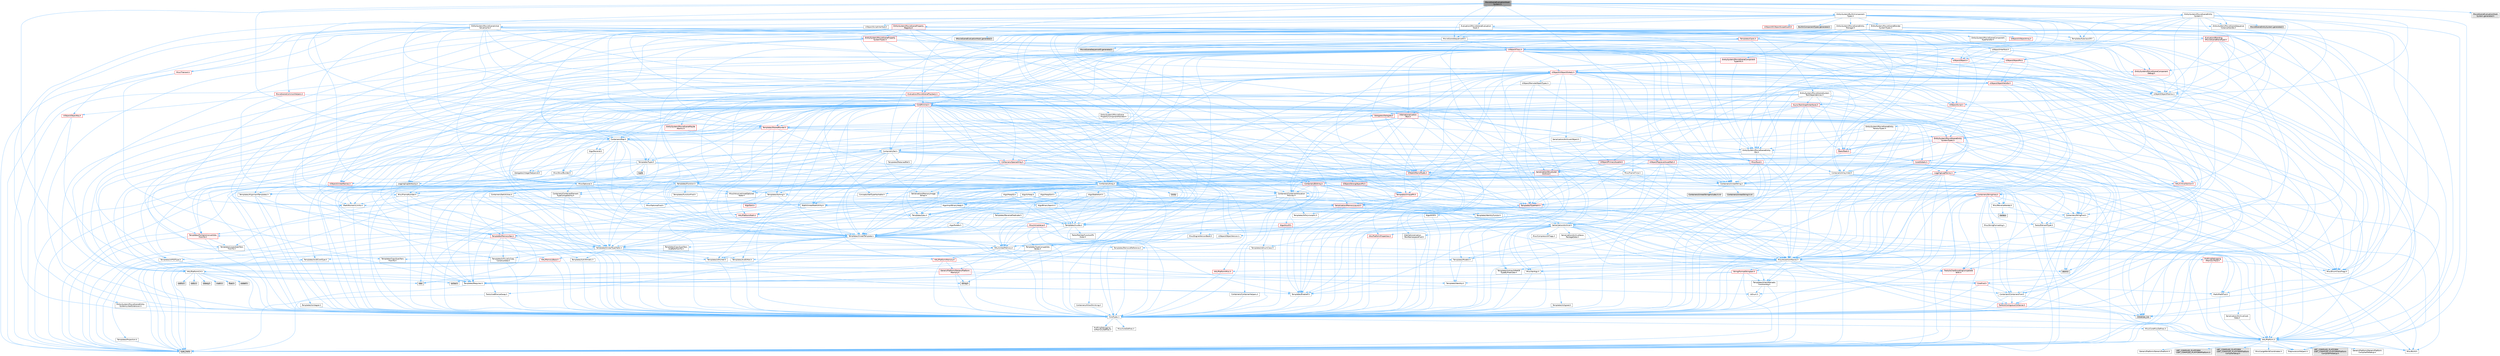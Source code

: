 digraph "MovieSceneEvaluationHookSystem.h"
{
 // INTERACTIVE_SVG=YES
 // LATEX_PDF_SIZE
  bgcolor="transparent";
  edge [fontname=Helvetica,fontsize=10,labelfontname=Helvetica,labelfontsize=10];
  node [fontname=Helvetica,fontsize=10,shape=box,height=0.2,width=0.4];
  Node1 [id="Node000001",label="MovieSceneEvaluationHook\lSystem.h",height=0.2,width=0.4,color="gray40", fillcolor="grey60", style="filled", fontcolor="black",tooltip=" "];
  Node1 -> Node2 [id="edge1_Node000001_Node000002",color="steelblue1",style="solid",tooltip=" "];
  Node2 [id="Node000002",label="Containers/Array.h",height=0.2,width=0.4,color="grey40", fillcolor="white", style="filled",URL="$df/dd0/Array_8h.html",tooltip=" "];
  Node2 -> Node3 [id="edge2_Node000002_Node000003",color="steelblue1",style="solid",tooltip=" "];
  Node3 [id="Node000003",label="CoreTypes.h",height=0.2,width=0.4,color="grey40", fillcolor="white", style="filled",URL="$dc/dec/CoreTypes_8h.html",tooltip=" "];
  Node3 -> Node4 [id="edge3_Node000003_Node000004",color="steelblue1",style="solid",tooltip=" "];
  Node4 [id="Node000004",label="HAL/Platform.h",height=0.2,width=0.4,color="grey40", fillcolor="white", style="filled",URL="$d9/dd0/Platform_8h.html",tooltip=" "];
  Node4 -> Node5 [id="edge4_Node000004_Node000005",color="steelblue1",style="solid",tooltip=" "];
  Node5 [id="Node000005",label="Misc/Build.h",height=0.2,width=0.4,color="grey40", fillcolor="white", style="filled",URL="$d3/dbb/Build_8h.html",tooltip=" "];
  Node4 -> Node6 [id="edge5_Node000004_Node000006",color="steelblue1",style="solid",tooltip=" "];
  Node6 [id="Node000006",label="Misc/LargeWorldCoordinates.h",height=0.2,width=0.4,color="grey40", fillcolor="white", style="filled",URL="$d2/dcb/LargeWorldCoordinates_8h.html",tooltip=" "];
  Node4 -> Node7 [id="edge6_Node000004_Node000007",color="steelblue1",style="solid",tooltip=" "];
  Node7 [id="Node000007",label="type_traits",height=0.2,width=0.4,color="grey60", fillcolor="#E0E0E0", style="filled",tooltip=" "];
  Node4 -> Node8 [id="edge7_Node000004_Node000008",color="steelblue1",style="solid",tooltip=" "];
  Node8 [id="Node000008",label="PreprocessorHelpers.h",height=0.2,width=0.4,color="grey40", fillcolor="white", style="filled",URL="$db/ddb/PreprocessorHelpers_8h.html",tooltip=" "];
  Node4 -> Node9 [id="edge8_Node000004_Node000009",color="steelblue1",style="solid",tooltip=" "];
  Node9 [id="Node000009",label="UBT_COMPILED_PLATFORM\l/UBT_COMPILED_PLATFORMPlatform\lCompilerPreSetup.h",height=0.2,width=0.4,color="grey60", fillcolor="#E0E0E0", style="filled",tooltip=" "];
  Node4 -> Node10 [id="edge9_Node000004_Node000010",color="steelblue1",style="solid",tooltip=" "];
  Node10 [id="Node000010",label="GenericPlatform/GenericPlatform\lCompilerPreSetup.h",height=0.2,width=0.4,color="grey40", fillcolor="white", style="filled",URL="$d9/dc8/GenericPlatformCompilerPreSetup_8h.html",tooltip=" "];
  Node4 -> Node11 [id="edge10_Node000004_Node000011",color="steelblue1",style="solid",tooltip=" "];
  Node11 [id="Node000011",label="GenericPlatform/GenericPlatform.h",height=0.2,width=0.4,color="grey40", fillcolor="white", style="filled",URL="$d6/d84/GenericPlatform_8h.html",tooltip=" "];
  Node4 -> Node12 [id="edge11_Node000004_Node000012",color="steelblue1",style="solid",tooltip=" "];
  Node12 [id="Node000012",label="UBT_COMPILED_PLATFORM\l/UBT_COMPILED_PLATFORMPlatform.h",height=0.2,width=0.4,color="grey60", fillcolor="#E0E0E0", style="filled",tooltip=" "];
  Node4 -> Node13 [id="edge12_Node000004_Node000013",color="steelblue1",style="solid",tooltip=" "];
  Node13 [id="Node000013",label="UBT_COMPILED_PLATFORM\l/UBT_COMPILED_PLATFORMPlatform\lCompilerSetup.h",height=0.2,width=0.4,color="grey60", fillcolor="#E0E0E0", style="filled",tooltip=" "];
  Node3 -> Node14 [id="edge13_Node000003_Node000014",color="steelblue1",style="solid",tooltip=" "];
  Node14 [id="Node000014",label="ProfilingDebugging\l/UMemoryDefines.h",height=0.2,width=0.4,color="grey40", fillcolor="white", style="filled",URL="$d2/da2/UMemoryDefines_8h.html",tooltip=" "];
  Node3 -> Node15 [id="edge14_Node000003_Node000015",color="steelblue1",style="solid",tooltip=" "];
  Node15 [id="Node000015",label="Misc/CoreMiscDefines.h",height=0.2,width=0.4,color="grey40", fillcolor="white", style="filled",URL="$da/d38/CoreMiscDefines_8h.html",tooltip=" "];
  Node15 -> Node4 [id="edge15_Node000015_Node000004",color="steelblue1",style="solid",tooltip=" "];
  Node15 -> Node8 [id="edge16_Node000015_Node000008",color="steelblue1",style="solid",tooltip=" "];
  Node3 -> Node16 [id="edge17_Node000003_Node000016",color="steelblue1",style="solid",tooltip=" "];
  Node16 [id="Node000016",label="Misc/CoreDefines.h",height=0.2,width=0.4,color="grey40", fillcolor="white", style="filled",URL="$d3/dd2/CoreDefines_8h.html",tooltip=" "];
  Node2 -> Node17 [id="edge18_Node000002_Node000017",color="steelblue1",style="solid",tooltip=" "];
  Node17 [id="Node000017",label="Misc/AssertionMacros.h",height=0.2,width=0.4,color="grey40", fillcolor="white", style="filled",URL="$d0/dfa/AssertionMacros_8h.html",tooltip=" "];
  Node17 -> Node3 [id="edge19_Node000017_Node000003",color="steelblue1",style="solid",tooltip=" "];
  Node17 -> Node4 [id="edge20_Node000017_Node000004",color="steelblue1",style="solid",tooltip=" "];
  Node17 -> Node18 [id="edge21_Node000017_Node000018",color="steelblue1",style="solid",tooltip=" "];
  Node18 [id="Node000018",label="HAL/PlatformMisc.h",height=0.2,width=0.4,color="red", fillcolor="#FFF0F0", style="filled",URL="$d0/df5/PlatformMisc_8h.html",tooltip=" "];
  Node18 -> Node3 [id="edge22_Node000018_Node000003",color="steelblue1",style="solid",tooltip=" "];
  Node17 -> Node8 [id="edge23_Node000017_Node000008",color="steelblue1",style="solid",tooltip=" "];
  Node17 -> Node54 [id="edge24_Node000017_Node000054",color="steelblue1",style="solid",tooltip=" "];
  Node54 [id="Node000054",label="Templates/EnableIf.h",height=0.2,width=0.4,color="grey40", fillcolor="white", style="filled",URL="$d7/d60/EnableIf_8h.html",tooltip=" "];
  Node54 -> Node3 [id="edge25_Node000054_Node000003",color="steelblue1",style="solid",tooltip=" "];
  Node17 -> Node55 [id="edge26_Node000017_Node000055",color="steelblue1",style="solid",tooltip=" "];
  Node55 [id="Node000055",label="Templates/IsArrayOrRefOf\lTypeByPredicate.h",height=0.2,width=0.4,color="grey40", fillcolor="white", style="filled",URL="$d6/da1/IsArrayOrRefOfTypeByPredicate_8h.html",tooltip=" "];
  Node55 -> Node3 [id="edge27_Node000055_Node000003",color="steelblue1",style="solid",tooltip=" "];
  Node17 -> Node56 [id="edge28_Node000017_Node000056",color="steelblue1",style="solid",tooltip=" "];
  Node56 [id="Node000056",label="Templates/IsValidVariadic\lFunctionArg.h",height=0.2,width=0.4,color="grey40", fillcolor="white", style="filled",URL="$d0/dc8/IsValidVariadicFunctionArg_8h.html",tooltip=" "];
  Node56 -> Node3 [id="edge29_Node000056_Node000003",color="steelblue1",style="solid",tooltip=" "];
  Node56 -> Node57 [id="edge30_Node000056_Node000057",color="steelblue1",style="solid",tooltip=" "];
  Node57 [id="Node000057",label="IsEnum.h",height=0.2,width=0.4,color="grey40", fillcolor="white", style="filled",URL="$d4/de5/IsEnum_8h.html",tooltip=" "];
  Node56 -> Node7 [id="edge31_Node000056_Node000007",color="steelblue1",style="solid",tooltip=" "];
  Node17 -> Node58 [id="edge32_Node000017_Node000058",color="steelblue1",style="solid",tooltip=" "];
  Node58 [id="Node000058",label="Traits/IsCharEncodingCompatible\lWith.h",height=0.2,width=0.4,color="red", fillcolor="#FFF0F0", style="filled",URL="$df/dd1/IsCharEncodingCompatibleWith_8h.html",tooltip=" "];
  Node58 -> Node7 [id="edge33_Node000058_Node000007",color="steelblue1",style="solid",tooltip=" "];
  Node17 -> Node60 [id="edge34_Node000017_Node000060",color="steelblue1",style="solid",tooltip=" "];
  Node60 [id="Node000060",label="Misc/VarArgs.h",height=0.2,width=0.4,color="grey40", fillcolor="white", style="filled",URL="$d5/d6f/VarArgs_8h.html",tooltip=" "];
  Node60 -> Node3 [id="edge35_Node000060_Node000003",color="steelblue1",style="solid",tooltip=" "];
  Node17 -> Node61 [id="edge36_Node000017_Node000061",color="steelblue1",style="solid",tooltip=" "];
  Node61 [id="Node000061",label="String/FormatStringSan.h",height=0.2,width=0.4,color="red", fillcolor="#FFF0F0", style="filled",URL="$d3/d8b/FormatStringSan_8h.html",tooltip=" "];
  Node61 -> Node7 [id="edge37_Node000061_Node000007",color="steelblue1",style="solid",tooltip=" "];
  Node61 -> Node3 [id="edge38_Node000061_Node000003",color="steelblue1",style="solid",tooltip=" "];
  Node61 -> Node62 [id="edge39_Node000061_Node000062",color="steelblue1",style="solid",tooltip=" "];
  Node62 [id="Node000062",label="Templates/Requires.h",height=0.2,width=0.4,color="grey40", fillcolor="white", style="filled",URL="$dc/d96/Requires_8h.html",tooltip=" "];
  Node62 -> Node54 [id="edge40_Node000062_Node000054",color="steelblue1",style="solid",tooltip=" "];
  Node62 -> Node7 [id="edge41_Node000062_Node000007",color="steelblue1",style="solid",tooltip=" "];
  Node61 -> Node63 [id="edge42_Node000061_Node000063",color="steelblue1",style="solid",tooltip=" "];
  Node63 [id="Node000063",label="Templates/Identity.h",height=0.2,width=0.4,color="grey40", fillcolor="white", style="filled",URL="$d0/dd5/Identity_8h.html",tooltip=" "];
  Node61 -> Node56 [id="edge43_Node000061_Node000056",color="steelblue1",style="solid",tooltip=" "];
  Node61 -> Node26 [id="edge44_Node000061_Node000026",color="steelblue1",style="solid",tooltip=" "];
  Node26 [id="Node000026",label="Containers/ContainersFwd.h",height=0.2,width=0.4,color="grey40", fillcolor="white", style="filled",URL="$d4/d0a/ContainersFwd_8h.html",tooltip=" "];
  Node26 -> Node4 [id="edge45_Node000026_Node000004",color="steelblue1",style="solid",tooltip=" "];
  Node26 -> Node3 [id="edge46_Node000026_Node000003",color="steelblue1",style="solid",tooltip=" "];
  Node26 -> Node23 [id="edge47_Node000026_Node000023",color="steelblue1",style="solid",tooltip=" "];
  Node23 [id="Node000023",label="Traits/IsContiguousContainer.h",height=0.2,width=0.4,color="red", fillcolor="#FFF0F0", style="filled",URL="$d5/d3c/IsContiguousContainer_8h.html",tooltip=" "];
  Node23 -> Node3 [id="edge48_Node000023_Node000003",color="steelblue1",style="solid",tooltip=" "];
  Node23 -> Node22 [id="edge49_Node000023_Node000022",color="steelblue1",style="solid",tooltip=" "];
  Node22 [id="Node000022",label="initializer_list",height=0.2,width=0.4,color="grey60", fillcolor="#E0E0E0", style="filled",tooltip=" "];
  Node17 -> Node67 [id="edge50_Node000017_Node000067",color="steelblue1",style="solid",tooltip=" "];
  Node67 [id="Node000067",label="atomic",height=0.2,width=0.4,color="grey60", fillcolor="#E0E0E0", style="filled",tooltip=" "];
  Node2 -> Node68 [id="edge51_Node000002_Node000068",color="steelblue1",style="solid",tooltip=" "];
  Node68 [id="Node000068",label="Misc/IntrusiveUnsetOptional\lState.h",height=0.2,width=0.4,color="grey40", fillcolor="white", style="filled",URL="$d2/d0a/IntrusiveUnsetOptionalState_8h.html",tooltip=" "];
  Node68 -> Node69 [id="edge52_Node000068_Node000069",color="steelblue1",style="solid",tooltip=" "];
  Node69 [id="Node000069",label="Misc/OptionalFwd.h",height=0.2,width=0.4,color="grey40", fillcolor="white", style="filled",URL="$dc/d50/OptionalFwd_8h.html",tooltip=" "];
  Node2 -> Node70 [id="edge53_Node000002_Node000070",color="steelblue1",style="solid",tooltip=" "];
  Node70 [id="Node000070",label="Misc/ReverseIterate.h",height=0.2,width=0.4,color="grey40", fillcolor="white", style="filled",URL="$db/de3/ReverseIterate_8h.html",tooltip=" "];
  Node70 -> Node4 [id="edge54_Node000070_Node000004",color="steelblue1",style="solid",tooltip=" "];
  Node70 -> Node71 [id="edge55_Node000070_Node000071",color="steelblue1",style="solid",tooltip=" "];
  Node71 [id="Node000071",label="iterator",height=0.2,width=0.4,color="grey60", fillcolor="#E0E0E0", style="filled",tooltip=" "];
  Node2 -> Node72 [id="edge56_Node000002_Node000072",color="steelblue1",style="solid",tooltip=" "];
  Node72 [id="Node000072",label="HAL/UnrealMemory.h",height=0.2,width=0.4,color="grey40", fillcolor="white", style="filled",URL="$d9/d96/UnrealMemory_8h.html",tooltip=" "];
  Node72 -> Node3 [id="edge57_Node000072_Node000003",color="steelblue1",style="solid",tooltip=" "];
  Node72 -> Node73 [id="edge58_Node000072_Node000073",color="steelblue1",style="solid",tooltip=" "];
  Node73 [id="Node000073",label="GenericPlatform/GenericPlatform\lMemory.h",height=0.2,width=0.4,color="red", fillcolor="#FFF0F0", style="filled",URL="$dd/d22/GenericPlatformMemory_8h.html",tooltip=" "];
  Node73 -> Node25 [id="edge59_Node000073_Node000025",color="steelblue1",style="solid",tooltip=" "];
  Node25 [id="Node000025",label="CoreFwd.h",height=0.2,width=0.4,color="red", fillcolor="#FFF0F0", style="filled",URL="$d1/d1e/CoreFwd_8h.html",tooltip=" "];
  Node25 -> Node3 [id="edge60_Node000025_Node000003",color="steelblue1",style="solid",tooltip=" "];
  Node25 -> Node26 [id="edge61_Node000025_Node000026",color="steelblue1",style="solid",tooltip=" "];
  Node25 -> Node27 [id="edge62_Node000025_Node000027",color="steelblue1",style="solid",tooltip=" "];
  Node27 [id="Node000027",label="Math/MathFwd.h",height=0.2,width=0.4,color="grey40", fillcolor="white", style="filled",URL="$d2/d10/MathFwd_8h.html",tooltip=" "];
  Node27 -> Node4 [id="edge63_Node000027_Node000004",color="steelblue1",style="solid",tooltip=" "];
  Node73 -> Node3 [id="edge64_Node000073_Node000003",color="steelblue1",style="solid",tooltip=" "];
  Node73 -> Node39 [id="edge65_Node000073_Node000039",color="steelblue1",style="solid",tooltip=" "];
  Node39 [id="Node000039",label="string.h",height=0.2,width=0.4,color="grey60", fillcolor="#E0E0E0", style="filled",tooltip=" "];
  Node73 -> Node32 [id="edge66_Node000073_Node000032",color="steelblue1",style="solid",tooltip=" "];
  Node32 [id="Node000032",label="wchar.h",height=0.2,width=0.4,color="grey60", fillcolor="#E0E0E0", style="filled",tooltip=" "];
  Node72 -> Node76 [id="edge67_Node000072_Node000076",color="steelblue1",style="solid",tooltip=" "];
  Node76 [id="Node000076",label="HAL/MemoryBase.h",height=0.2,width=0.4,color="red", fillcolor="#FFF0F0", style="filled",URL="$d6/d9f/MemoryBase_8h.html",tooltip=" "];
  Node76 -> Node3 [id="edge68_Node000076_Node000003",color="steelblue1",style="solid",tooltip=" "];
  Node76 -> Node30 [id="edge69_Node000076_Node000030",color="steelblue1",style="solid",tooltip=" "];
  Node30 [id="Node000030",label="HAL/PlatformCrt.h",height=0.2,width=0.4,color="grey40", fillcolor="white", style="filled",URL="$d8/d75/PlatformCrt_8h.html",tooltip=" "];
  Node30 -> Node31 [id="edge70_Node000030_Node000031",color="steelblue1",style="solid",tooltip=" "];
  Node31 [id="Node000031",label="new",height=0.2,width=0.4,color="grey60", fillcolor="#E0E0E0", style="filled",tooltip=" "];
  Node30 -> Node32 [id="edge71_Node000030_Node000032",color="steelblue1",style="solid",tooltip=" "];
  Node30 -> Node33 [id="edge72_Node000030_Node000033",color="steelblue1",style="solid",tooltip=" "];
  Node33 [id="Node000033",label="stddef.h",height=0.2,width=0.4,color="grey60", fillcolor="#E0E0E0", style="filled",tooltip=" "];
  Node30 -> Node34 [id="edge73_Node000030_Node000034",color="steelblue1",style="solid",tooltip=" "];
  Node34 [id="Node000034",label="stdlib.h",height=0.2,width=0.4,color="grey60", fillcolor="#E0E0E0", style="filled",tooltip=" "];
  Node30 -> Node35 [id="edge74_Node000030_Node000035",color="steelblue1",style="solid",tooltip=" "];
  Node35 [id="Node000035",label="stdio.h",height=0.2,width=0.4,color="grey60", fillcolor="#E0E0E0", style="filled",tooltip=" "];
  Node30 -> Node36 [id="edge75_Node000030_Node000036",color="steelblue1",style="solid",tooltip=" "];
  Node36 [id="Node000036",label="stdarg.h",height=0.2,width=0.4,color="grey60", fillcolor="#E0E0E0", style="filled",tooltip=" "];
  Node30 -> Node37 [id="edge76_Node000030_Node000037",color="steelblue1",style="solid",tooltip=" "];
  Node37 [id="Node000037",label="math.h",height=0.2,width=0.4,color="grey60", fillcolor="#E0E0E0", style="filled",tooltip=" "];
  Node30 -> Node38 [id="edge77_Node000030_Node000038",color="steelblue1",style="solid",tooltip=" "];
  Node38 [id="Node000038",label="float.h",height=0.2,width=0.4,color="grey60", fillcolor="#E0E0E0", style="filled",tooltip=" "];
  Node30 -> Node39 [id="edge78_Node000030_Node000039",color="steelblue1",style="solid",tooltip=" "];
  Node72 -> Node89 [id="edge79_Node000072_Node000089",color="steelblue1",style="solid",tooltip=" "];
  Node89 [id="Node000089",label="HAL/PlatformMemory.h",height=0.2,width=0.4,color="red", fillcolor="#FFF0F0", style="filled",URL="$de/d68/PlatformMemory_8h.html",tooltip=" "];
  Node89 -> Node3 [id="edge80_Node000089_Node000003",color="steelblue1",style="solid",tooltip=" "];
  Node89 -> Node73 [id="edge81_Node000089_Node000073",color="steelblue1",style="solid",tooltip=" "];
  Node72 -> Node91 [id="edge82_Node000072_Node000091",color="steelblue1",style="solid",tooltip=" "];
  Node91 [id="Node000091",label="ProfilingDebugging\l/MemoryTrace.h",height=0.2,width=0.4,color="red", fillcolor="#FFF0F0", style="filled",URL="$da/dd7/MemoryTrace_8h.html",tooltip=" "];
  Node91 -> Node4 [id="edge83_Node000091_Node000004",color="steelblue1",style="solid",tooltip=" "];
  Node91 -> Node42 [id="edge84_Node000091_Node000042",color="steelblue1",style="solid",tooltip=" "];
  Node42 [id="Node000042",label="Misc/EnumClassFlags.h",height=0.2,width=0.4,color="grey40", fillcolor="white", style="filled",URL="$d8/de7/EnumClassFlags_8h.html",tooltip=" "];
  Node72 -> Node92 [id="edge85_Node000072_Node000092",color="steelblue1",style="solid",tooltip=" "];
  Node92 [id="Node000092",label="Templates/IsPointer.h",height=0.2,width=0.4,color="grey40", fillcolor="white", style="filled",URL="$d7/d05/IsPointer_8h.html",tooltip=" "];
  Node92 -> Node3 [id="edge86_Node000092_Node000003",color="steelblue1",style="solid",tooltip=" "];
  Node2 -> Node93 [id="edge87_Node000002_Node000093",color="steelblue1",style="solid",tooltip=" "];
  Node93 [id="Node000093",label="Templates/UnrealTypeTraits.h",height=0.2,width=0.4,color="grey40", fillcolor="white", style="filled",URL="$d2/d2d/UnrealTypeTraits_8h.html",tooltip=" "];
  Node93 -> Node3 [id="edge88_Node000093_Node000003",color="steelblue1",style="solid",tooltip=" "];
  Node93 -> Node92 [id="edge89_Node000093_Node000092",color="steelblue1",style="solid",tooltip=" "];
  Node93 -> Node17 [id="edge90_Node000093_Node000017",color="steelblue1",style="solid",tooltip=" "];
  Node93 -> Node85 [id="edge91_Node000093_Node000085",color="steelblue1",style="solid",tooltip=" "];
  Node85 [id="Node000085",label="Templates/AndOrNot.h",height=0.2,width=0.4,color="grey40", fillcolor="white", style="filled",URL="$db/d0a/AndOrNot_8h.html",tooltip=" "];
  Node85 -> Node3 [id="edge92_Node000085_Node000003",color="steelblue1",style="solid",tooltip=" "];
  Node93 -> Node54 [id="edge93_Node000093_Node000054",color="steelblue1",style="solid",tooltip=" "];
  Node93 -> Node94 [id="edge94_Node000093_Node000094",color="steelblue1",style="solid",tooltip=" "];
  Node94 [id="Node000094",label="Templates/IsArithmetic.h",height=0.2,width=0.4,color="grey40", fillcolor="white", style="filled",URL="$d2/d5d/IsArithmetic_8h.html",tooltip=" "];
  Node94 -> Node3 [id="edge95_Node000094_Node000003",color="steelblue1",style="solid",tooltip=" "];
  Node93 -> Node57 [id="edge96_Node000093_Node000057",color="steelblue1",style="solid",tooltip=" "];
  Node93 -> Node95 [id="edge97_Node000093_Node000095",color="steelblue1",style="solid",tooltip=" "];
  Node95 [id="Node000095",label="Templates/Models.h",height=0.2,width=0.4,color="grey40", fillcolor="white", style="filled",URL="$d3/d0c/Models_8h.html",tooltip=" "];
  Node95 -> Node63 [id="edge98_Node000095_Node000063",color="steelblue1",style="solid",tooltip=" "];
  Node93 -> Node96 [id="edge99_Node000093_Node000096",color="steelblue1",style="solid",tooltip=" "];
  Node96 [id="Node000096",label="Templates/IsPODType.h",height=0.2,width=0.4,color="grey40", fillcolor="white", style="filled",URL="$d7/db1/IsPODType_8h.html",tooltip=" "];
  Node96 -> Node3 [id="edge100_Node000096_Node000003",color="steelblue1",style="solid",tooltip=" "];
  Node93 -> Node97 [id="edge101_Node000093_Node000097",color="steelblue1",style="solid",tooltip=" "];
  Node97 [id="Node000097",label="Templates/IsUECoreType.h",height=0.2,width=0.4,color="grey40", fillcolor="white", style="filled",URL="$d1/db8/IsUECoreType_8h.html",tooltip=" "];
  Node97 -> Node3 [id="edge102_Node000097_Node000003",color="steelblue1",style="solid",tooltip=" "];
  Node97 -> Node7 [id="edge103_Node000097_Node000007",color="steelblue1",style="solid",tooltip=" "];
  Node93 -> Node86 [id="edge104_Node000093_Node000086",color="steelblue1",style="solid",tooltip=" "];
  Node86 [id="Node000086",label="Templates/IsTriviallyCopy\lConstructible.h",height=0.2,width=0.4,color="grey40", fillcolor="white", style="filled",URL="$d3/d78/IsTriviallyCopyConstructible_8h.html",tooltip=" "];
  Node86 -> Node3 [id="edge105_Node000086_Node000003",color="steelblue1",style="solid",tooltip=" "];
  Node86 -> Node7 [id="edge106_Node000086_Node000007",color="steelblue1",style="solid",tooltip=" "];
  Node2 -> Node98 [id="edge107_Node000002_Node000098",color="steelblue1",style="solid",tooltip=" "];
  Node98 [id="Node000098",label="Templates/UnrealTemplate.h",height=0.2,width=0.4,color="grey40", fillcolor="white", style="filled",URL="$d4/d24/UnrealTemplate_8h.html",tooltip=" "];
  Node98 -> Node3 [id="edge108_Node000098_Node000003",color="steelblue1",style="solid",tooltip=" "];
  Node98 -> Node92 [id="edge109_Node000098_Node000092",color="steelblue1",style="solid",tooltip=" "];
  Node98 -> Node72 [id="edge110_Node000098_Node000072",color="steelblue1",style="solid",tooltip=" "];
  Node98 -> Node99 [id="edge111_Node000098_Node000099",color="steelblue1",style="solid",tooltip=" "];
  Node99 [id="Node000099",label="Templates/CopyQualifiers\lAndRefsFromTo.h",height=0.2,width=0.4,color="grey40", fillcolor="white", style="filled",URL="$d3/db3/CopyQualifiersAndRefsFromTo_8h.html",tooltip=" "];
  Node99 -> Node100 [id="edge112_Node000099_Node000100",color="steelblue1",style="solid",tooltip=" "];
  Node100 [id="Node000100",label="Templates/CopyQualifiers\lFromTo.h",height=0.2,width=0.4,color="grey40", fillcolor="white", style="filled",URL="$d5/db4/CopyQualifiersFromTo_8h.html",tooltip=" "];
  Node98 -> Node93 [id="edge113_Node000098_Node000093",color="steelblue1",style="solid",tooltip=" "];
  Node98 -> Node101 [id="edge114_Node000098_Node000101",color="steelblue1",style="solid",tooltip=" "];
  Node101 [id="Node000101",label="Templates/RemoveReference.h",height=0.2,width=0.4,color="grey40", fillcolor="white", style="filled",URL="$da/dbe/RemoveReference_8h.html",tooltip=" "];
  Node101 -> Node3 [id="edge115_Node000101_Node000003",color="steelblue1",style="solid",tooltip=" "];
  Node98 -> Node62 [id="edge116_Node000098_Node000062",color="steelblue1",style="solid",tooltip=" "];
  Node98 -> Node102 [id="edge117_Node000098_Node000102",color="steelblue1",style="solid",tooltip=" "];
  Node102 [id="Node000102",label="Templates/TypeCompatible\lBytes.h",height=0.2,width=0.4,color="grey40", fillcolor="white", style="filled",URL="$df/d0a/TypeCompatibleBytes_8h.html",tooltip=" "];
  Node102 -> Node3 [id="edge118_Node000102_Node000003",color="steelblue1",style="solid",tooltip=" "];
  Node102 -> Node39 [id="edge119_Node000102_Node000039",color="steelblue1",style="solid",tooltip=" "];
  Node102 -> Node31 [id="edge120_Node000102_Node000031",color="steelblue1",style="solid",tooltip=" "];
  Node102 -> Node7 [id="edge121_Node000102_Node000007",color="steelblue1",style="solid",tooltip=" "];
  Node98 -> Node63 [id="edge122_Node000098_Node000063",color="steelblue1",style="solid",tooltip=" "];
  Node98 -> Node23 [id="edge123_Node000098_Node000023",color="steelblue1",style="solid",tooltip=" "];
  Node98 -> Node103 [id="edge124_Node000098_Node000103",color="steelblue1",style="solid",tooltip=" "];
  Node103 [id="Node000103",label="Traits/UseBitwiseSwap.h",height=0.2,width=0.4,color="grey40", fillcolor="white", style="filled",URL="$db/df3/UseBitwiseSwap_8h.html",tooltip=" "];
  Node103 -> Node3 [id="edge125_Node000103_Node000003",color="steelblue1",style="solid",tooltip=" "];
  Node103 -> Node7 [id="edge126_Node000103_Node000007",color="steelblue1",style="solid",tooltip=" "];
  Node98 -> Node7 [id="edge127_Node000098_Node000007",color="steelblue1",style="solid",tooltip=" "];
  Node2 -> Node104 [id="edge128_Node000002_Node000104",color="steelblue1",style="solid",tooltip=" "];
  Node104 [id="Node000104",label="Containers/AllowShrinking.h",height=0.2,width=0.4,color="grey40", fillcolor="white", style="filled",URL="$d7/d1a/AllowShrinking_8h.html",tooltip=" "];
  Node104 -> Node3 [id="edge129_Node000104_Node000003",color="steelblue1",style="solid",tooltip=" "];
  Node2 -> Node105 [id="edge130_Node000002_Node000105",color="steelblue1",style="solid",tooltip=" "];
  Node105 [id="Node000105",label="Containers/ContainerAllocation\lPolicies.h",height=0.2,width=0.4,color="grey40", fillcolor="white", style="filled",URL="$d7/dff/ContainerAllocationPolicies_8h.html",tooltip=" "];
  Node105 -> Node3 [id="edge131_Node000105_Node000003",color="steelblue1",style="solid",tooltip=" "];
  Node105 -> Node106 [id="edge132_Node000105_Node000106",color="steelblue1",style="solid",tooltip=" "];
  Node106 [id="Node000106",label="Containers/ContainerHelpers.h",height=0.2,width=0.4,color="grey40", fillcolor="white", style="filled",URL="$d7/d33/ContainerHelpers_8h.html",tooltip=" "];
  Node106 -> Node3 [id="edge133_Node000106_Node000003",color="steelblue1",style="solid",tooltip=" "];
  Node105 -> Node105 [id="edge134_Node000105_Node000105",color="steelblue1",style="solid",tooltip=" "];
  Node105 -> Node107 [id="edge135_Node000105_Node000107",color="steelblue1",style="solid",tooltip=" "];
  Node107 [id="Node000107",label="HAL/PlatformMath.h",height=0.2,width=0.4,color="red", fillcolor="#FFF0F0", style="filled",URL="$dc/d53/PlatformMath_8h.html",tooltip=" "];
  Node107 -> Node3 [id="edge136_Node000107_Node000003",color="steelblue1",style="solid",tooltip=" "];
  Node105 -> Node72 [id="edge137_Node000105_Node000072",color="steelblue1",style="solid",tooltip=" "];
  Node105 -> Node40 [id="edge138_Node000105_Node000040",color="steelblue1",style="solid",tooltip=" "];
  Node40 [id="Node000040",label="Math/NumericLimits.h",height=0.2,width=0.4,color="grey40", fillcolor="white", style="filled",URL="$df/d1b/NumericLimits_8h.html",tooltip=" "];
  Node40 -> Node3 [id="edge139_Node000040_Node000003",color="steelblue1",style="solid",tooltip=" "];
  Node105 -> Node17 [id="edge140_Node000105_Node000017",color="steelblue1",style="solid",tooltip=" "];
  Node105 -> Node115 [id="edge141_Node000105_Node000115",color="steelblue1",style="solid",tooltip=" "];
  Node115 [id="Node000115",label="Templates/IsPolymorphic.h",height=0.2,width=0.4,color="grey40", fillcolor="white", style="filled",URL="$dc/d20/IsPolymorphic_8h.html",tooltip=" "];
  Node105 -> Node116 [id="edge142_Node000105_Node000116",color="steelblue1",style="solid",tooltip=" "];
  Node116 [id="Node000116",label="Templates/MemoryOps.h",height=0.2,width=0.4,color="red", fillcolor="#FFF0F0", style="filled",URL="$db/dea/MemoryOps_8h.html",tooltip=" "];
  Node116 -> Node3 [id="edge143_Node000116_Node000003",color="steelblue1",style="solid",tooltip=" "];
  Node116 -> Node72 [id="edge144_Node000116_Node000072",color="steelblue1",style="solid",tooltip=" "];
  Node116 -> Node86 [id="edge145_Node000116_Node000086",color="steelblue1",style="solid",tooltip=" "];
  Node116 -> Node62 [id="edge146_Node000116_Node000062",color="steelblue1",style="solid",tooltip=" "];
  Node116 -> Node93 [id="edge147_Node000116_Node000093",color="steelblue1",style="solid",tooltip=" "];
  Node116 -> Node103 [id="edge148_Node000116_Node000103",color="steelblue1",style="solid",tooltip=" "];
  Node116 -> Node31 [id="edge149_Node000116_Node000031",color="steelblue1",style="solid",tooltip=" "];
  Node116 -> Node7 [id="edge150_Node000116_Node000007",color="steelblue1",style="solid",tooltip=" "];
  Node105 -> Node102 [id="edge151_Node000105_Node000102",color="steelblue1",style="solid",tooltip=" "];
  Node105 -> Node7 [id="edge152_Node000105_Node000007",color="steelblue1",style="solid",tooltip=" "];
  Node2 -> Node117 [id="edge153_Node000002_Node000117",color="steelblue1",style="solid",tooltip=" "];
  Node117 [id="Node000117",label="Containers/ContainerElement\lTypeCompatibility.h",height=0.2,width=0.4,color="grey40", fillcolor="white", style="filled",URL="$df/ddf/ContainerElementTypeCompatibility_8h.html",tooltip=" "];
  Node117 -> Node3 [id="edge154_Node000117_Node000003",color="steelblue1",style="solid",tooltip=" "];
  Node117 -> Node93 [id="edge155_Node000117_Node000093",color="steelblue1",style="solid",tooltip=" "];
  Node2 -> Node118 [id="edge156_Node000002_Node000118",color="steelblue1",style="solid",tooltip=" "];
  Node118 [id="Node000118",label="Serialization/Archive.h",height=0.2,width=0.4,color="grey40", fillcolor="white", style="filled",URL="$d7/d3b/Archive_8h.html",tooltip=" "];
  Node118 -> Node25 [id="edge157_Node000118_Node000025",color="steelblue1",style="solid",tooltip=" "];
  Node118 -> Node3 [id="edge158_Node000118_Node000003",color="steelblue1",style="solid",tooltip=" "];
  Node118 -> Node119 [id="edge159_Node000118_Node000119",color="steelblue1",style="solid",tooltip=" "];
  Node119 [id="Node000119",label="HAL/PlatformProperties.h",height=0.2,width=0.4,color="red", fillcolor="#FFF0F0", style="filled",URL="$d9/db0/PlatformProperties_8h.html",tooltip=" "];
  Node119 -> Node3 [id="edge160_Node000119_Node000003",color="steelblue1",style="solid",tooltip=" "];
  Node118 -> Node122 [id="edge161_Node000118_Node000122",color="steelblue1",style="solid",tooltip=" "];
  Node122 [id="Node000122",label="Internationalization\l/TextNamespaceFwd.h",height=0.2,width=0.4,color="grey40", fillcolor="white", style="filled",URL="$d8/d97/TextNamespaceFwd_8h.html",tooltip=" "];
  Node122 -> Node3 [id="edge162_Node000122_Node000003",color="steelblue1",style="solid",tooltip=" "];
  Node118 -> Node27 [id="edge163_Node000118_Node000027",color="steelblue1",style="solid",tooltip=" "];
  Node118 -> Node17 [id="edge164_Node000118_Node000017",color="steelblue1",style="solid",tooltip=" "];
  Node118 -> Node5 [id="edge165_Node000118_Node000005",color="steelblue1",style="solid",tooltip=" "];
  Node118 -> Node41 [id="edge166_Node000118_Node000041",color="steelblue1",style="solid",tooltip=" "];
  Node41 [id="Node000041",label="Misc/CompressionFlags.h",height=0.2,width=0.4,color="grey40", fillcolor="white", style="filled",URL="$d9/d76/CompressionFlags_8h.html",tooltip=" "];
  Node118 -> Node123 [id="edge167_Node000118_Node000123",color="steelblue1",style="solid",tooltip=" "];
  Node123 [id="Node000123",label="Misc/EngineVersionBase.h",height=0.2,width=0.4,color="grey40", fillcolor="white", style="filled",URL="$d5/d2b/EngineVersionBase_8h.html",tooltip=" "];
  Node123 -> Node3 [id="edge168_Node000123_Node000003",color="steelblue1",style="solid",tooltip=" "];
  Node118 -> Node60 [id="edge169_Node000118_Node000060",color="steelblue1",style="solid",tooltip=" "];
  Node118 -> Node124 [id="edge170_Node000118_Node000124",color="steelblue1",style="solid",tooltip=" "];
  Node124 [id="Node000124",label="Serialization/ArchiveCook\lData.h",height=0.2,width=0.4,color="grey40", fillcolor="white", style="filled",URL="$dc/db6/ArchiveCookData_8h.html",tooltip=" "];
  Node124 -> Node4 [id="edge171_Node000124_Node000004",color="steelblue1",style="solid",tooltip=" "];
  Node118 -> Node125 [id="edge172_Node000118_Node000125",color="steelblue1",style="solid",tooltip=" "];
  Node125 [id="Node000125",label="Serialization/ArchiveSave\lPackageData.h",height=0.2,width=0.4,color="grey40", fillcolor="white", style="filled",URL="$d1/d37/ArchiveSavePackageData_8h.html",tooltip=" "];
  Node118 -> Node54 [id="edge173_Node000118_Node000054",color="steelblue1",style="solid",tooltip=" "];
  Node118 -> Node55 [id="edge174_Node000118_Node000055",color="steelblue1",style="solid",tooltip=" "];
  Node118 -> Node126 [id="edge175_Node000118_Node000126",color="steelblue1",style="solid",tooltip=" "];
  Node126 [id="Node000126",label="Templates/IsEnumClass.h",height=0.2,width=0.4,color="grey40", fillcolor="white", style="filled",URL="$d7/d15/IsEnumClass_8h.html",tooltip=" "];
  Node126 -> Node3 [id="edge176_Node000126_Node000003",color="steelblue1",style="solid",tooltip=" "];
  Node126 -> Node85 [id="edge177_Node000126_Node000085",color="steelblue1",style="solid",tooltip=" "];
  Node118 -> Node112 [id="edge178_Node000118_Node000112",color="steelblue1",style="solid",tooltip=" "];
  Node112 [id="Node000112",label="Templates/IsSigned.h",height=0.2,width=0.4,color="grey40", fillcolor="white", style="filled",URL="$d8/dd8/IsSigned_8h.html",tooltip=" "];
  Node112 -> Node3 [id="edge179_Node000112_Node000003",color="steelblue1",style="solid",tooltip=" "];
  Node118 -> Node56 [id="edge180_Node000118_Node000056",color="steelblue1",style="solid",tooltip=" "];
  Node118 -> Node98 [id="edge181_Node000118_Node000098",color="steelblue1",style="solid",tooltip=" "];
  Node118 -> Node58 [id="edge182_Node000118_Node000058",color="steelblue1",style="solid",tooltip=" "];
  Node118 -> Node127 [id="edge183_Node000118_Node000127",color="steelblue1",style="solid",tooltip=" "];
  Node127 [id="Node000127",label="UObject/ObjectVersion.h",height=0.2,width=0.4,color="grey40", fillcolor="white", style="filled",URL="$da/d63/ObjectVersion_8h.html",tooltip=" "];
  Node127 -> Node3 [id="edge184_Node000127_Node000003",color="steelblue1",style="solid",tooltip=" "];
  Node2 -> Node128 [id="edge185_Node000002_Node000128",color="steelblue1",style="solid",tooltip=" "];
  Node128 [id="Node000128",label="Serialization/MemoryImage\lWriter.h",height=0.2,width=0.4,color="grey40", fillcolor="white", style="filled",URL="$d0/d08/MemoryImageWriter_8h.html",tooltip=" "];
  Node128 -> Node3 [id="edge186_Node000128_Node000003",color="steelblue1",style="solid",tooltip=" "];
  Node128 -> Node129 [id="edge187_Node000128_Node000129",color="steelblue1",style="solid",tooltip=" "];
  Node129 [id="Node000129",label="Serialization/MemoryLayout.h",height=0.2,width=0.4,color="red", fillcolor="#FFF0F0", style="filled",URL="$d7/d66/MemoryLayout_8h.html",tooltip=" "];
  Node129 -> Node20 [id="edge188_Node000129_Node000020",color="steelblue1",style="solid",tooltip=" "];
  Node20 [id="Node000020",label="Containers/StringFwd.h",height=0.2,width=0.4,color="grey40", fillcolor="white", style="filled",URL="$df/d37/StringFwd_8h.html",tooltip=" "];
  Node20 -> Node3 [id="edge189_Node000020_Node000003",color="steelblue1",style="solid",tooltip=" "];
  Node20 -> Node21 [id="edge190_Node000020_Node000021",color="steelblue1",style="solid",tooltip=" "];
  Node21 [id="Node000021",label="Traits/ElementType.h",height=0.2,width=0.4,color="grey40", fillcolor="white", style="filled",URL="$d5/d4f/ElementType_8h.html",tooltip=" "];
  Node21 -> Node4 [id="edge191_Node000021_Node000004",color="steelblue1",style="solid",tooltip=" "];
  Node21 -> Node22 [id="edge192_Node000021_Node000022",color="steelblue1",style="solid",tooltip=" "];
  Node21 -> Node7 [id="edge193_Node000021_Node000007",color="steelblue1",style="solid",tooltip=" "];
  Node20 -> Node23 [id="edge194_Node000020_Node000023",color="steelblue1",style="solid",tooltip=" "];
  Node129 -> Node72 [id="edge195_Node000129_Node000072",color="steelblue1",style="solid",tooltip=" "];
  Node129 -> Node54 [id="edge196_Node000129_Node000054",color="steelblue1",style="solid",tooltip=" "];
  Node129 -> Node115 [id="edge197_Node000129_Node000115",color="steelblue1",style="solid",tooltip=" "];
  Node129 -> Node95 [id="edge198_Node000129_Node000095",color="steelblue1",style="solid",tooltip=" "];
  Node129 -> Node98 [id="edge199_Node000129_Node000098",color="steelblue1",style="solid",tooltip=" "];
  Node2 -> Node142 [id="edge200_Node000002_Node000142",color="steelblue1",style="solid",tooltip=" "];
  Node142 [id="Node000142",label="Algo/Heapify.h",height=0.2,width=0.4,color="grey40", fillcolor="white", style="filled",URL="$d0/d2a/Heapify_8h.html",tooltip=" "];
  Node142 -> Node143 [id="edge201_Node000142_Node000143",color="steelblue1",style="solid",tooltip=" "];
  Node143 [id="Node000143",label="Algo/Impl/BinaryHeap.h",height=0.2,width=0.4,color="grey40", fillcolor="white", style="filled",URL="$d7/da3/Algo_2Impl_2BinaryHeap_8h.html",tooltip=" "];
  Node143 -> Node144 [id="edge202_Node000143_Node000144",color="steelblue1",style="solid",tooltip=" "];
  Node144 [id="Node000144",label="Templates/Invoke.h",height=0.2,width=0.4,color="grey40", fillcolor="white", style="filled",URL="$d7/deb/Invoke_8h.html",tooltip=" "];
  Node144 -> Node3 [id="edge203_Node000144_Node000003",color="steelblue1",style="solid",tooltip=" "];
  Node144 -> Node145 [id="edge204_Node000144_Node000145",color="steelblue1",style="solid",tooltip=" "];
  Node145 [id="Node000145",label="Traits/MemberFunctionPtr\lOuter.h",height=0.2,width=0.4,color="grey40", fillcolor="white", style="filled",URL="$db/da7/MemberFunctionPtrOuter_8h.html",tooltip=" "];
  Node144 -> Node98 [id="edge205_Node000144_Node000098",color="steelblue1",style="solid",tooltip=" "];
  Node144 -> Node7 [id="edge206_Node000144_Node000007",color="steelblue1",style="solid",tooltip=" "];
  Node143 -> Node146 [id="edge207_Node000143_Node000146",color="steelblue1",style="solid",tooltip=" "];
  Node146 [id="Node000146",label="Templates/Projection.h",height=0.2,width=0.4,color="grey40", fillcolor="white", style="filled",URL="$d7/df0/Projection_8h.html",tooltip=" "];
  Node146 -> Node7 [id="edge208_Node000146_Node000007",color="steelblue1",style="solid",tooltip=" "];
  Node143 -> Node147 [id="edge209_Node000143_Node000147",color="steelblue1",style="solid",tooltip=" "];
  Node147 [id="Node000147",label="Templates/ReversePredicate.h",height=0.2,width=0.4,color="grey40", fillcolor="white", style="filled",URL="$d8/d28/ReversePredicate_8h.html",tooltip=" "];
  Node147 -> Node144 [id="edge210_Node000147_Node000144",color="steelblue1",style="solid",tooltip=" "];
  Node147 -> Node98 [id="edge211_Node000147_Node000098",color="steelblue1",style="solid",tooltip=" "];
  Node143 -> Node7 [id="edge212_Node000143_Node000007",color="steelblue1",style="solid",tooltip=" "];
  Node142 -> Node148 [id="edge213_Node000142_Node000148",color="steelblue1",style="solid",tooltip=" "];
  Node148 [id="Node000148",label="Templates/IdentityFunctor.h",height=0.2,width=0.4,color="grey40", fillcolor="white", style="filled",URL="$d7/d2e/IdentityFunctor_8h.html",tooltip=" "];
  Node148 -> Node4 [id="edge214_Node000148_Node000004",color="steelblue1",style="solid",tooltip=" "];
  Node142 -> Node144 [id="edge215_Node000142_Node000144",color="steelblue1",style="solid",tooltip=" "];
  Node142 -> Node149 [id="edge216_Node000142_Node000149",color="steelblue1",style="solid",tooltip=" "];
  Node149 [id="Node000149",label="Templates/Less.h",height=0.2,width=0.4,color="grey40", fillcolor="white", style="filled",URL="$de/dc8/Less_8h.html",tooltip=" "];
  Node149 -> Node3 [id="edge217_Node000149_Node000003",color="steelblue1",style="solid",tooltip=" "];
  Node149 -> Node98 [id="edge218_Node000149_Node000098",color="steelblue1",style="solid",tooltip=" "];
  Node142 -> Node98 [id="edge219_Node000142_Node000098",color="steelblue1",style="solid",tooltip=" "];
  Node2 -> Node150 [id="edge220_Node000002_Node000150",color="steelblue1",style="solid",tooltip=" "];
  Node150 [id="Node000150",label="Algo/HeapSort.h",height=0.2,width=0.4,color="grey40", fillcolor="white", style="filled",URL="$d3/d92/HeapSort_8h.html",tooltip=" "];
  Node150 -> Node143 [id="edge221_Node000150_Node000143",color="steelblue1",style="solid",tooltip=" "];
  Node150 -> Node148 [id="edge222_Node000150_Node000148",color="steelblue1",style="solid",tooltip=" "];
  Node150 -> Node149 [id="edge223_Node000150_Node000149",color="steelblue1",style="solid",tooltip=" "];
  Node150 -> Node98 [id="edge224_Node000150_Node000098",color="steelblue1",style="solid",tooltip=" "];
  Node2 -> Node151 [id="edge225_Node000002_Node000151",color="steelblue1",style="solid",tooltip=" "];
  Node151 [id="Node000151",label="Algo/IsHeap.h",height=0.2,width=0.4,color="grey40", fillcolor="white", style="filled",URL="$de/d32/IsHeap_8h.html",tooltip=" "];
  Node151 -> Node143 [id="edge226_Node000151_Node000143",color="steelblue1",style="solid",tooltip=" "];
  Node151 -> Node148 [id="edge227_Node000151_Node000148",color="steelblue1",style="solid",tooltip=" "];
  Node151 -> Node144 [id="edge228_Node000151_Node000144",color="steelblue1",style="solid",tooltip=" "];
  Node151 -> Node149 [id="edge229_Node000151_Node000149",color="steelblue1",style="solid",tooltip=" "];
  Node151 -> Node98 [id="edge230_Node000151_Node000098",color="steelblue1",style="solid",tooltip=" "];
  Node2 -> Node143 [id="edge231_Node000002_Node000143",color="steelblue1",style="solid",tooltip=" "];
  Node2 -> Node152 [id="edge232_Node000002_Node000152",color="steelblue1",style="solid",tooltip=" "];
  Node152 [id="Node000152",label="Algo/StableSort.h",height=0.2,width=0.4,color="grey40", fillcolor="white", style="filled",URL="$d7/d3c/StableSort_8h.html",tooltip=" "];
  Node152 -> Node153 [id="edge233_Node000152_Node000153",color="steelblue1",style="solid",tooltip=" "];
  Node153 [id="Node000153",label="Algo/BinarySearch.h",height=0.2,width=0.4,color="grey40", fillcolor="white", style="filled",URL="$db/db4/BinarySearch_8h.html",tooltip=" "];
  Node153 -> Node148 [id="edge234_Node000153_Node000148",color="steelblue1",style="solid",tooltip=" "];
  Node153 -> Node144 [id="edge235_Node000153_Node000144",color="steelblue1",style="solid",tooltip=" "];
  Node153 -> Node149 [id="edge236_Node000153_Node000149",color="steelblue1",style="solid",tooltip=" "];
  Node152 -> Node154 [id="edge237_Node000152_Node000154",color="steelblue1",style="solid",tooltip=" "];
  Node154 [id="Node000154",label="Algo/Rotate.h",height=0.2,width=0.4,color="grey40", fillcolor="white", style="filled",URL="$dd/da7/Rotate_8h.html",tooltip=" "];
  Node154 -> Node98 [id="edge238_Node000154_Node000098",color="steelblue1",style="solid",tooltip=" "];
  Node152 -> Node148 [id="edge239_Node000152_Node000148",color="steelblue1",style="solid",tooltip=" "];
  Node152 -> Node144 [id="edge240_Node000152_Node000144",color="steelblue1",style="solid",tooltip=" "];
  Node152 -> Node149 [id="edge241_Node000152_Node000149",color="steelblue1",style="solid",tooltip=" "];
  Node152 -> Node98 [id="edge242_Node000152_Node000098",color="steelblue1",style="solid",tooltip=" "];
  Node2 -> Node155 [id="edge243_Node000002_Node000155",color="steelblue1",style="solid",tooltip=" "];
  Node155 [id="Node000155",label="Concepts/GetTypeHashable.h",height=0.2,width=0.4,color="grey40", fillcolor="white", style="filled",URL="$d3/da2/GetTypeHashable_8h.html",tooltip=" "];
  Node155 -> Node3 [id="edge244_Node000155_Node000003",color="steelblue1",style="solid",tooltip=" "];
  Node155 -> Node133 [id="edge245_Node000155_Node000133",color="steelblue1",style="solid",tooltip=" "];
  Node133 [id="Node000133",label="Templates/TypeHash.h",height=0.2,width=0.4,color="red", fillcolor="#FFF0F0", style="filled",URL="$d1/d62/TypeHash_8h.html",tooltip=" "];
  Node133 -> Node3 [id="edge246_Node000133_Node000003",color="steelblue1",style="solid",tooltip=" "];
  Node133 -> Node62 [id="edge247_Node000133_Node000062",color="steelblue1",style="solid",tooltip=" "];
  Node133 -> Node7 [id="edge248_Node000133_Node000007",color="steelblue1",style="solid",tooltip=" "];
  Node2 -> Node148 [id="edge249_Node000002_Node000148",color="steelblue1",style="solid",tooltip=" "];
  Node2 -> Node144 [id="edge250_Node000002_Node000144",color="steelblue1",style="solid",tooltip=" "];
  Node2 -> Node149 [id="edge251_Node000002_Node000149",color="steelblue1",style="solid",tooltip=" "];
  Node2 -> Node156 [id="edge252_Node000002_Node000156",color="steelblue1",style="solid",tooltip=" "];
  Node156 [id="Node000156",label="Templates/LosesQualifiers\lFromTo.h",height=0.2,width=0.4,color="grey40", fillcolor="white", style="filled",URL="$d2/db3/LosesQualifiersFromTo_8h.html",tooltip=" "];
  Node156 -> Node100 [id="edge253_Node000156_Node000100",color="steelblue1",style="solid",tooltip=" "];
  Node156 -> Node7 [id="edge254_Node000156_Node000007",color="steelblue1",style="solid",tooltip=" "];
  Node2 -> Node62 [id="edge255_Node000002_Node000062",color="steelblue1",style="solid",tooltip=" "];
  Node2 -> Node157 [id="edge256_Node000002_Node000157",color="steelblue1",style="solid",tooltip=" "];
  Node157 [id="Node000157",label="Templates/Sorting.h",height=0.2,width=0.4,color="grey40", fillcolor="white", style="filled",URL="$d3/d9e/Sorting_8h.html",tooltip=" "];
  Node157 -> Node3 [id="edge257_Node000157_Node000003",color="steelblue1",style="solid",tooltip=" "];
  Node157 -> Node153 [id="edge258_Node000157_Node000153",color="steelblue1",style="solid",tooltip=" "];
  Node157 -> Node158 [id="edge259_Node000157_Node000158",color="steelblue1",style="solid",tooltip=" "];
  Node158 [id="Node000158",label="Algo/Sort.h",height=0.2,width=0.4,color="red", fillcolor="#FFF0F0", style="filled",URL="$d1/d87/Sort_8h.html",tooltip=" "];
  Node157 -> Node107 [id="edge260_Node000157_Node000107",color="steelblue1",style="solid",tooltip=" "];
  Node157 -> Node149 [id="edge261_Node000157_Node000149",color="steelblue1",style="solid",tooltip=" "];
  Node2 -> Node161 [id="edge262_Node000002_Node000161",color="steelblue1",style="solid",tooltip=" "];
  Node161 [id="Node000161",label="Templates/AlignmentTemplates.h",height=0.2,width=0.4,color="grey40", fillcolor="white", style="filled",URL="$dd/d32/AlignmentTemplates_8h.html",tooltip=" "];
  Node161 -> Node3 [id="edge263_Node000161_Node000003",color="steelblue1",style="solid",tooltip=" "];
  Node161 -> Node83 [id="edge264_Node000161_Node000083",color="steelblue1",style="solid",tooltip=" "];
  Node83 [id="Node000083",label="Templates/IsIntegral.h",height=0.2,width=0.4,color="grey40", fillcolor="white", style="filled",URL="$da/d64/IsIntegral_8h.html",tooltip=" "];
  Node83 -> Node3 [id="edge265_Node000083_Node000003",color="steelblue1",style="solid",tooltip=" "];
  Node161 -> Node92 [id="edge266_Node000161_Node000092",color="steelblue1",style="solid",tooltip=" "];
  Node2 -> Node21 [id="edge267_Node000002_Node000021",color="steelblue1",style="solid",tooltip=" "];
  Node2 -> Node113 [id="edge268_Node000002_Node000113",color="steelblue1",style="solid",tooltip=" "];
  Node113 [id="Node000113",label="limits",height=0.2,width=0.4,color="grey60", fillcolor="#E0E0E0", style="filled",tooltip=" "];
  Node2 -> Node7 [id="edge269_Node000002_Node000007",color="steelblue1",style="solid",tooltip=" "];
  Node1 -> Node162 [id="edge270_Node000001_Node000162",color="steelblue1",style="solid",tooltip=" "];
  Node162 [id="Node000162",label="Containers/Map.h",height=0.2,width=0.4,color="grey40", fillcolor="white", style="filled",URL="$df/d79/Map_8h.html",tooltip=" "];
  Node162 -> Node3 [id="edge271_Node000162_Node000003",color="steelblue1",style="solid",tooltip=" "];
  Node162 -> Node163 [id="edge272_Node000162_Node000163",color="steelblue1",style="solid",tooltip=" "];
  Node163 [id="Node000163",label="Algo/Reverse.h",height=0.2,width=0.4,color="grey40", fillcolor="white", style="filled",URL="$d5/d93/Reverse_8h.html",tooltip=" "];
  Node163 -> Node3 [id="edge273_Node000163_Node000003",color="steelblue1",style="solid",tooltip=" "];
  Node163 -> Node98 [id="edge274_Node000163_Node000098",color="steelblue1",style="solid",tooltip=" "];
  Node162 -> Node117 [id="edge275_Node000162_Node000117",color="steelblue1",style="solid",tooltip=" "];
  Node162 -> Node164 [id="edge276_Node000162_Node000164",color="steelblue1",style="solid",tooltip=" "];
  Node164 [id="Node000164",label="Containers/Set.h",height=0.2,width=0.4,color="grey40", fillcolor="white", style="filled",URL="$d4/d45/Set_8h.html",tooltip=" "];
  Node164 -> Node105 [id="edge277_Node000164_Node000105",color="steelblue1",style="solid",tooltip=" "];
  Node164 -> Node117 [id="edge278_Node000164_Node000117",color="steelblue1",style="solid",tooltip=" "];
  Node164 -> Node165 [id="edge279_Node000164_Node000165",color="steelblue1",style="solid",tooltip=" "];
  Node165 [id="Node000165",label="Containers/SetUtilities.h",height=0.2,width=0.4,color="grey40", fillcolor="white", style="filled",URL="$dc/de5/SetUtilities_8h.html",tooltip=" "];
  Node165 -> Node3 [id="edge280_Node000165_Node000003",color="steelblue1",style="solid",tooltip=" "];
  Node165 -> Node129 [id="edge281_Node000165_Node000129",color="steelblue1",style="solid",tooltip=" "];
  Node165 -> Node116 [id="edge282_Node000165_Node000116",color="steelblue1",style="solid",tooltip=" "];
  Node165 -> Node93 [id="edge283_Node000165_Node000093",color="steelblue1",style="solid",tooltip=" "];
  Node164 -> Node166 [id="edge284_Node000164_Node000166",color="steelblue1",style="solid",tooltip=" "];
  Node166 [id="Node000166",label="Containers/SparseArray.h",height=0.2,width=0.4,color="red", fillcolor="#FFF0F0", style="filled",URL="$d5/dbf/SparseArray_8h.html",tooltip=" "];
  Node166 -> Node3 [id="edge285_Node000166_Node000003",color="steelblue1",style="solid",tooltip=" "];
  Node166 -> Node17 [id="edge286_Node000166_Node000017",color="steelblue1",style="solid",tooltip=" "];
  Node166 -> Node72 [id="edge287_Node000166_Node000072",color="steelblue1",style="solid",tooltip=" "];
  Node166 -> Node93 [id="edge288_Node000166_Node000093",color="steelblue1",style="solid",tooltip=" "];
  Node166 -> Node98 [id="edge289_Node000166_Node000098",color="steelblue1",style="solid",tooltip=" "];
  Node166 -> Node105 [id="edge290_Node000166_Node000105",color="steelblue1",style="solid",tooltip=" "];
  Node166 -> Node149 [id="edge291_Node000166_Node000149",color="steelblue1",style="solid",tooltip=" "];
  Node166 -> Node2 [id="edge292_Node000166_Node000002",color="steelblue1",style="solid",tooltip=" "];
  Node166 -> Node160 [id="edge293_Node000166_Node000160",color="steelblue1",style="solid",tooltip=" "];
  Node160 [id="Node000160",label="Math/UnrealMathUtility.h",height=0.2,width=0.4,color="grey40", fillcolor="white", style="filled",URL="$db/db8/UnrealMathUtility_8h.html",tooltip=" "];
  Node160 -> Node3 [id="edge294_Node000160_Node000003",color="steelblue1",style="solid",tooltip=" "];
  Node160 -> Node17 [id="edge295_Node000160_Node000017",color="steelblue1",style="solid",tooltip=" "];
  Node160 -> Node107 [id="edge296_Node000160_Node000107",color="steelblue1",style="solid",tooltip=" "];
  Node160 -> Node27 [id="edge297_Node000160_Node000027",color="steelblue1",style="solid",tooltip=" "];
  Node160 -> Node63 [id="edge298_Node000160_Node000063",color="steelblue1",style="solid",tooltip=" "];
  Node160 -> Node62 [id="edge299_Node000160_Node000062",color="steelblue1",style="solid",tooltip=" "];
  Node166 -> Node168 [id="edge300_Node000166_Node000168",color="steelblue1",style="solid",tooltip=" "];
  Node168 [id="Node000168",label="Containers/BitArray.h",height=0.2,width=0.4,color="red", fillcolor="#FFF0F0", style="filled",URL="$d1/de4/BitArray_8h.html",tooltip=" "];
  Node168 -> Node105 [id="edge301_Node000168_Node000105",color="steelblue1",style="solid",tooltip=" "];
  Node168 -> Node3 [id="edge302_Node000168_Node000003",color="steelblue1",style="solid",tooltip=" "];
  Node168 -> Node72 [id="edge303_Node000168_Node000072",color="steelblue1",style="solid",tooltip=" "];
  Node168 -> Node160 [id="edge304_Node000168_Node000160",color="steelblue1",style="solid",tooltip=" "];
  Node168 -> Node17 [id="edge305_Node000168_Node000017",color="steelblue1",style="solid",tooltip=" "];
  Node168 -> Node42 [id="edge306_Node000168_Node000042",color="steelblue1",style="solid",tooltip=" "];
  Node168 -> Node118 [id="edge307_Node000168_Node000118",color="steelblue1",style="solid",tooltip=" "];
  Node168 -> Node128 [id="edge308_Node000168_Node000128",color="steelblue1",style="solid",tooltip=" "];
  Node168 -> Node129 [id="edge309_Node000168_Node000129",color="steelblue1",style="solid",tooltip=" "];
  Node168 -> Node54 [id="edge310_Node000168_Node000054",color="steelblue1",style="solid",tooltip=" "];
  Node168 -> Node144 [id="edge311_Node000168_Node000144",color="steelblue1",style="solid",tooltip=" "];
  Node168 -> Node98 [id="edge312_Node000168_Node000098",color="steelblue1",style="solid",tooltip=" "];
  Node168 -> Node93 [id="edge313_Node000168_Node000093",color="steelblue1",style="solid",tooltip=" "];
  Node166 -> Node169 [id="edge314_Node000166_Node000169",color="steelblue1",style="solid",tooltip=" "];
  Node169 [id="Node000169",label="Serialization/Structured\lArchive.h",height=0.2,width=0.4,color="red", fillcolor="#FFF0F0", style="filled",URL="$d9/d1e/StructuredArchive_8h.html",tooltip=" "];
  Node169 -> Node2 [id="edge315_Node000169_Node000002",color="steelblue1",style="solid",tooltip=" "];
  Node169 -> Node105 [id="edge316_Node000169_Node000105",color="steelblue1",style="solid",tooltip=" "];
  Node169 -> Node3 [id="edge317_Node000169_Node000003",color="steelblue1",style="solid",tooltip=" "];
  Node169 -> Node5 [id="edge318_Node000169_Node000005",color="steelblue1",style="solid",tooltip=" "];
  Node169 -> Node118 [id="edge319_Node000169_Node000118",color="steelblue1",style="solid",tooltip=" "];
  Node166 -> Node128 [id="edge320_Node000166_Node000128",color="steelblue1",style="solid",tooltip=" "];
  Node166 -> Node185 [id="edge321_Node000166_Node000185",color="steelblue1",style="solid",tooltip=" "];
  Node185 [id="Node000185",label="Containers/UnrealString.h",height=0.2,width=0.4,color="grey40", fillcolor="white", style="filled",URL="$d5/dba/UnrealString_8h.html",tooltip=" "];
  Node185 -> Node186 [id="edge322_Node000185_Node000186",color="steelblue1",style="solid",tooltip=" "];
  Node186 [id="Node000186",label="Containers/UnrealStringIncludes.h.inl",height=0.2,width=0.4,color="grey60", fillcolor="#E0E0E0", style="filled",tooltip=" "];
  Node185 -> Node187 [id="edge323_Node000185_Node000187",color="steelblue1",style="solid",tooltip=" "];
  Node187 [id="Node000187",label="Containers/UnrealString.h.inl",height=0.2,width=0.4,color="grey60", fillcolor="#E0E0E0", style="filled",tooltip=" "];
  Node185 -> Node188 [id="edge324_Node000185_Node000188",color="steelblue1",style="solid",tooltip=" "];
  Node188 [id="Node000188",label="Misc/StringFormatArg.h",height=0.2,width=0.4,color="grey40", fillcolor="white", style="filled",URL="$d2/d16/StringFormatArg_8h.html",tooltip=" "];
  Node188 -> Node26 [id="edge325_Node000188_Node000026",color="steelblue1",style="solid",tooltip=" "];
  Node166 -> Node68 [id="edge326_Node000166_Node000068",color="steelblue1",style="solid",tooltip=" "];
  Node164 -> Node26 [id="edge327_Node000164_Node000026",color="steelblue1",style="solid",tooltip=" "];
  Node164 -> Node160 [id="edge328_Node000164_Node000160",color="steelblue1",style="solid",tooltip=" "];
  Node164 -> Node17 [id="edge329_Node000164_Node000017",color="steelblue1",style="solid",tooltip=" "];
  Node164 -> Node189 [id="edge330_Node000164_Node000189",color="steelblue1",style="solid",tooltip=" "];
  Node189 [id="Node000189",label="Misc/StructBuilder.h",height=0.2,width=0.4,color="grey40", fillcolor="white", style="filled",URL="$d9/db3/StructBuilder_8h.html",tooltip=" "];
  Node189 -> Node3 [id="edge331_Node000189_Node000003",color="steelblue1",style="solid",tooltip=" "];
  Node189 -> Node160 [id="edge332_Node000189_Node000160",color="steelblue1",style="solid",tooltip=" "];
  Node189 -> Node161 [id="edge333_Node000189_Node000161",color="steelblue1",style="solid",tooltip=" "];
  Node164 -> Node128 [id="edge334_Node000164_Node000128",color="steelblue1",style="solid",tooltip=" "];
  Node164 -> Node169 [id="edge335_Node000164_Node000169",color="steelblue1",style="solid",tooltip=" "];
  Node164 -> Node190 [id="edge336_Node000164_Node000190",color="steelblue1",style="solid",tooltip=" "];
  Node190 [id="Node000190",label="Templates/Function.h",height=0.2,width=0.4,color="grey40", fillcolor="white", style="filled",URL="$df/df5/Function_8h.html",tooltip=" "];
  Node190 -> Node3 [id="edge337_Node000190_Node000003",color="steelblue1",style="solid",tooltip=" "];
  Node190 -> Node17 [id="edge338_Node000190_Node000017",color="steelblue1",style="solid",tooltip=" "];
  Node190 -> Node68 [id="edge339_Node000190_Node000068",color="steelblue1",style="solid",tooltip=" "];
  Node190 -> Node72 [id="edge340_Node000190_Node000072",color="steelblue1",style="solid",tooltip=" "];
  Node190 -> Node191 [id="edge341_Node000190_Node000191",color="steelblue1",style="solid",tooltip=" "];
  Node191 [id="Node000191",label="Templates/FunctionFwd.h",height=0.2,width=0.4,color="grey40", fillcolor="white", style="filled",URL="$d6/d54/FunctionFwd_8h.html",tooltip=" "];
  Node190 -> Node93 [id="edge342_Node000190_Node000093",color="steelblue1",style="solid",tooltip=" "];
  Node190 -> Node144 [id="edge343_Node000190_Node000144",color="steelblue1",style="solid",tooltip=" "];
  Node190 -> Node98 [id="edge344_Node000190_Node000098",color="steelblue1",style="solid",tooltip=" "];
  Node190 -> Node62 [id="edge345_Node000190_Node000062",color="steelblue1",style="solid",tooltip=" "];
  Node190 -> Node160 [id="edge346_Node000190_Node000160",color="steelblue1",style="solid",tooltip=" "];
  Node190 -> Node31 [id="edge347_Node000190_Node000031",color="steelblue1",style="solid",tooltip=" "];
  Node190 -> Node7 [id="edge348_Node000190_Node000007",color="steelblue1",style="solid",tooltip=" "];
  Node164 -> Node192 [id="edge349_Node000164_Node000192",color="steelblue1",style="solid",tooltip=" "];
  Node192 [id="Node000192",label="Templates/RetainedRef.h",height=0.2,width=0.4,color="grey40", fillcolor="white", style="filled",URL="$d1/dac/RetainedRef_8h.html",tooltip=" "];
  Node164 -> Node157 [id="edge350_Node000164_Node000157",color="steelblue1",style="solid",tooltip=" "];
  Node164 -> Node133 [id="edge351_Node000164_Node000133",color="steelblue1",style="solid",tooltip=" "];
  Node164 -> Node98 [id="edge352_Node000164_Node000098",color="steelblue1",style="solid",tooltip=" "];
  Node164 -> Node22 [id="edge353_Node000164_Node000022",color="steelblue1",style="solid",tooltip=" "];
  Node164 -> Node7 [id="edge354_Node000164_Node000007",color="steelblue1",style="solid",tooltip=" "];
  Node162 -> Node185 [id="edge355_Node000162_Node000185",color="steelblue1",style="solid",tooltip=" "];
  Node162 -> Node17 [id="edge356_Node000162_Node000017",color="steelblue1",style="solid",tooltip=" "];
  Node162 -> Node189 [id="edge357_Node000162_Node000189",color="steelblue1",style="solid",tooltip=" "];
  Node162 -> Node190 [id="edge358_Node000162_Node000190",color="steelblue1",style="solid",tooltip=" "];
  Node162 -> Node157 [id="edge359_Node000162_Node000157",color="steelblue1",style="solid",tooltip=" "];
  Node162 -> Node193 [id="edge360_Node000162_Node000193",color="steelblue1",style="solid",tooltip=" "];
  Node193 [id="Node000193",label="Templates/Tuple.h",height=0.2,width=0.4,color="grey40", fillcolor="white", style="filled",URL="$d2/d4f/Tuple_8h.html",tooltip=" "];
  Node193 -> Node3 [id="edge361_Node000193_Node000003",color="steelblue1",style="solid",tooltip=" "];
  Node193 -> Node98 [id="edge362_Node000193_Node000098",color="steelblue1",style="solid",tooltip=" "];
  Node193 -> Node194 [id="edge363_Node000193_Node000194",color="steelblue1",style="solid",tooltip=" "];
  Node194 [id="Node000194",label="Delegates/IntegerSequence.h",height=0.2,width=0.4,color="grey40", fillcolor="white", style="filled",URL="$d2/dcc/IntegerSequence_8h.html",tooltip=" "];
  Node194 -> Node3 [id="edge364_Node000194_Node000003",color="steelblue1",style="solid",tooltip=" "];
  Node193 -> Node144 [id="edge365_Node000193_Node000144",color="steelblue1",style="solid",tooltip=" "];
  Node193 -> Node169 [id="edge366_Node000193_Node000169",color="steelblue1",style="solid",tooltip=" "];
  Node193 -> Node129 [id="edge367_Node000193_Node000129",color="steelblue1",style="solid",tooltip=" "];
  Node193 -> Node62 [id="edge368_Node000193_Node000062",color="steelblue1",style="solid",tooltip=" "];
  Node193 -> Node133 [id="edge369_Node000193_Node000133",color="steelblue1",style="solid",tooltip=" "];
  Node193 -> Node195 [id="edge370_Node000193_Node000195",color="steelblue1",style="solid",tooltip=" "];
  Node195 [id="Node000195",label="tuple",height=0.2,width=0.4,color="grey60", fillcolor="#E0E0E0", style="filled",tooltip=" "];
  Node193 -> Node7 [id="edge371_Node000193_Node000007",color="steelblue1",style="solid",tooltip=" "];
  Node162 -> Node98 [id="edge372_Node000162_Node000098",color="steelblue1",style="solid",tooltip=" "];
  Node162 -> Node93 [id="edge373_Node000162_Node000093",color="steelblue1",style="solid",tooltip=" "];
  Node162 -> Node7 [id="edge374_Node000162_Node000007",color="steelblue1",style="solid",tooltip=" "];
  Node1 -> Node196 [id="edge375_Node000001_Node000196",color="steelblue1",style="solid",tooltip=" "];
  Node196 [id="Node000196",label="EntitySystem/BuiltInComponent\lTypes.h",height=0.2,width=0.4,color="grey40", fillcolor="white", style="filled",URL="$dc/d94/BuiltInComponentTypes_8h.html",tooltip=" "];
  Node196 -> Node3 [id="edge376_Node000196_Node000003",color="steelblue1",style="solid",tooltip=" "];
  Node196 -> Node197 [id="edge377_Node000196_Node000197",color="steelblue1",style="solid",tooltip=" "];
  Node197 [id="Node000197",label="EntitySystem/MovieSceneBlender\lSystemTypes.h",height=0.2,width=0.4,color="grey40", fillcolor="white", style="filled",URL="$d2/d8b/MovieSceneBlenderSystemTypes_8h.html",tooltip=" "];
  Node197 -> Node198 [id="edge378_Node000197_Node000198",color="steelblue1",style="solid",tooltip=" "];
  Node198 [id="Node000198",label="CoreMinimal.h",height=0.2,width=0.4,color="red", fillcolor="#FFF0F0", style="filled",URL="$d7/d67/CoreMinimal_8h.html",tooltip=" "];
  Node198 -> Node3 [id="edge379_Node000198_Node000003",color="steelblue1",style="solid",tooltip=" "];
  Node198 -> Node25 [id="edge380_Node000198_Node000025",color="steelblue1",style="solid",tooltip=" "];
  Node198 -> Node26 [id="edge381_Node000198_Node000026",color="steelblue1",style="solid",tooltip=" "];
  Node198 -> Node60 [id="edge382_Node000198_Node000060",color="steelblue1",style="solid",tooltip=" "];
  Node198 -> Node79 [id="edge383_Node000198_Node000079",color="steelblue1",style="solid",tooltip=" "];
  Node79 [id="Node000079",label="Logging/LogVerbosity.h",height=0.2,width=0.4,color="grey40", fillcolor="white", style="filled",URL="$d2/d8f/LogVerbosity_8h.html",tooltip=" "];
  Node79 -> Node3 [id="edge384_Node000079_Node000003",color="steelblue1",style="solid",tooltip=" "];
  Node198 -> Node30 [id="edge385_Node000198_Node000030",color="steelblue1",style="solid",tooltip=" "];
  Node198 -> Node18 [id="edge386_Node000198_Node000018",color="steelblue1",style="solid",tooltip=" "];
  Node198 -> Node17 [id="edge387_Node000198_Node000017",color="steelblue1",style="solid",tooltip=" "];
  Node198 -> Node92 [id="edge388_Node000198_Node000092",color="steelblue1",style="solid",tooltip=" "];
  Node198 -> Node89 [id="edge389_Node000198_Node000089",color="steelblue1",style="solid",tooltip=" "];
  Node198 -> Node76 [id="edge390_Node000198_Node000076",color="steelblue1",style="solid",tooltip=" "];
  Node198 -> Node72 [id="edge391_Node000198_Node000072",color="steelblue1",style="solid",tooltip=" "];
  Node198 -> Node94 [id="edge392_Node000198_Node000094",color="steelblue1",style="solid",tooltip=" "];
  Node198 -> Node85 [id="edge393_Node000198_Node000085",color="steelblue1",style="solid",tooltip=" "];
  Node198 -> Node96 [id="edge394_Node000198_Node000096",color="steelblue1",style="solid",tooltip=" "];
  Node198 -> Node97 [id="edge395_Node000198_Node000097",color="steelblue1",style="solid",tooltip=" "];
  Node198 -> Node86 [id="edge396_Node000198_Node000086",color="steelblue1",style="solid",tooltip=" "];
  Node198 -> Node93 [id="edge397_Node000198_Node000093",color="steelblue1",style="solid",tooltip=" "];
  Node198 -> Node54 [id="edge398_Node000198_Node000054",color="steelblue1",style="solid",tooltip=" "];
  Node198 -> Node101 [id="edge399_Node000198_Node000101",color="steelblue1",style="solid",tooltip=" "];
  Node198 -> Node102 [id="edge400_Node000198_Node000102",color="steelblue1",style="solid",tooltip=" "];
  Node198 -> Node23 [id="edge401_Node000198_Node000023",color="steelblue1",style="solid",tooltip=" "];
  Node198 -> Node98 [id="edge402_Node000198_Node000098",color="steelblue1",style="solid",tooltip=" "];
  Node198 -> Node40 [id="edge403_Node000198_Node000040",color="steelblue1",style="solid",tooltip=" "];
  Node198 -> Node107 [id="edge404_Node000198_Node000107",color="steelblue1",style="solid",tooltip=" "];
  Node198 -> Node116 [id="edge405_Node000198_Node000116",color="steelblue1",style="solid",tooltip=" "];
  Node198 -> Node105 [id="edge406_Node000198_Node000105",color="steelblue1",style="solid",tooltip=" "];
  Node198 -> Node126 [id="edge407_Node000198_Node000126",color="steelblue1",style="solid",tooltip=" "];
  Node198 -> Node119 [id="edge408_Node000198_Node000119",color="steelblue1",style="solid",tooltip=" "];
  Node198 -> Node123 [id="edge409_Node000198_Node000123",color="steelblue1",style="solid",tooltip=" "];
  Node198 -> Node122 [id="edge410_Node000198_Node000122",color="steelblue1",style="solid",tooltip=" "];
  Node198 -> Node118 [id="edge411_Node000198_Node000118",color="steelblue1",style="solid",tooltip=" "];
  Node198 -> Node149 [id="edge412_Node000198_Node000149",color="steelblue1",style="solid",tooltip=" "];
  Node198 -> Node157 [id="edge413_Node000198_Node000157",color="steelblue1",style="solid",tooltip=" "];
  Node198 -> Node160 [id="edge414_Node000198_Node000160",color="steelblue1",style="solid",tooltip=" "];
  Node198 -> Node185 [id="edge415_Node000198_Node000185",color="steelblue1",style="solid",tooltip=" "];
  Node198 -> Node2 [id="edge416_Node000198_Node000002",color="steelblue1",style="solid",tooltip=" "];
  Node198 -> Node205 [id="edge417_Node000198_Node000205",color="steelblue1",style="solid",tooltip=" "];
  Node205 [id="Node000205",label="Misc/FrameNumber.h",height=0.2,width=0.4,color="grey40", fillcolor="white", style="filled",URL="$dd/dbd/FrameNumber_8h.html",tooltip=" "];
  Node205 -> Node3 [id="edge418_Node000205_Node000003",color="steelblue1",style="solid",tooltip=" "];
  Node205 -> Node40 [id="edge419_Node000205_Node000040",color="steelblue1",style="solid",tooltip=" "];
  Node205 -> Node160 [id="edge420_Node000205_Node000160",color="steelblue1",style="solid",tooltip=" "];
  Node205 -> Node54 [id="edge421_Node000205_Node000054",color="steelblue1",style="solid",tooltip=" "];
  Node205 -> Node93 [id="edge422_Node000205_Node000093",color="steelblue1",style="solid",tooltip=" "];
  Node198 -> Node209 [id="edge423_Node000198_Node000209",color="steelblue1",style="solid",tooltip=" "];
  Node209 [id="Node000209",label="UObject/UnrealNames.h",height=0.2,width=0.4,color="red", fillcolor="#FFF0F0", style="filled",URL="$d8/db1/UnrealNames_8h.html",tooltip=" "];
  Node209 -> Node3 [id="edge424_Node000209_Node000003",color="steelblue1",style="solid",tooltip=" "];
  Node198 -> Node211 [id="edge425_Node000198_Node000211",color="steelblue1",style="solid",tooltip=" "];
  Node211 [id="Node000211",label="UObject/NameTypes.h",height=0.2,width=0.4,color="red", fillcolor="#FFF0F0", style="filled",URL="$d6/d35/NameTypes_8h.html",tooltip=" "];
  Node211 -> Node3 [id="edge426_Node000211_Node000003",color="steelblue1",style="solid",tooltip=" "];
  Node211 -> Node17 [id="edge427_Node000211_Node000017",color="steelblue1",style="solid",tooltip=" "];
  Node211 -> Node72 [id="edge428_Node000211_Node000072",color="steelblue1",style="solid",tooltip=" "];
  Node211 -> Node93 [id="edge429_Node000211_Node000093",color="steelblue1",style="solid",tooltip=" "];
  Node211 -> Node98 [id="edge430_Node000211_Node000098",color="steelblue1",style="solid",tooltip=" "];
  Node211 -> Node185 [id="edge431_Node000211_Node000185",color="steelblue1",style="solid",tooltip=" "];
  Node211 -> Node212 [id="edge432_Node000211_Node000212",color="steelblue1",style="solid",tooltip=" "];
  Node212 [id="Node000212",label="HAL/CriticalSection.h",height=0.2,width=0.4,color="red", fillcolor="#FFF0F0", style="filled",URL="$d6/d90/CriticalSection_8h.html",tooltip=" "];
  Node211 -> Node20 [id="edge433_Node000211_Node000020",color="steelblue1",style="solid",tooltip=" "];
  Node211 -> Node209 [id="edge434_Node000211_Node000209",color="steelblue1",style="solid",tooltip=" "];
  Node211 -> Node129 [id="edge435_Node000211_Node000129",color="steelblue1",style="solid",tooltip=" "];
  Node211 -> Node68 [id="edge436_Node000211_Node000068",color="steelblue1",style="solid",tooltip=" "];
  Node198 -> Node161 [id="edge437_Node000198_Node000161",color="steelblue1",style="solid",tooltip=" "];
  Node198 -> Node189 [id="edge438_Node000198_Node000189",color="steelblue1",style="solid",tooltip=" "];
  Node198 -> Node220 [id="edge439_Node000198_Node000220",color="steelblue1",style="solid",tooltip=" "];
  Node220 [id="Node000220",label="Templates/PointerIsConvertible\lFromTo.h",height=0.2,width=0.4,color="red", fillcolor="#FFF0F0", style="filled",URL="$d6/d65/PointerIsConvertibleFromTo_8h.html",tooltip=" "];
  Node220 -> Node3 [id="edge440_Node000220_Node000003",color="steelblue1",style="solid",tooltip=" "];
  Node220 -> Node156 [id="edge441_Node000220_Node000156",color="steelblue1",style="solid",tooltip=" "];
  Node220 -> Node7 [id="edge442_Node000220_Node000007",color="steelblue1",style="solid",tooltip=" "];
  Node198 -> Node144 [id="edge443_Node000198_Node000144",color="steelblue1",style="solid",tooltip=" "];
  Node198 -> Node190 [id="edge444_Node000198_Node000190",color="steelblue1",style="solid",tooltip=" "];
  Node198 -> Node133 [id="edge445_Node000198_Node000133",color="steelblue1",style="solid",tooltip=" "];
  Node198 -> Node168 [id="edge446_Node000198_Node000168",color="steelblue1",style="solid",tooltip=" "];
  Node198 -> Node166 [id="edge447_Node000198_Node000166",color="steelblue1",style="solid",tooltip=" "];
  Node198 -> Node164 [id="edge448_Node000198_Node000164",color="steelblue1",style="solid",tooltip=" "];
  Node198 -> Node163 [id="edge449_Node000198_Node000163",color="steelblue1",style="solid",tooltip=" "];
  Node198 -> Node162 [id="edge450_Node000198_Node000162",color="steelblue1",style="solid",tooltip=" "];
  Node198 -> Node225 [id="edge451_Node000198_Node000225",color="steelblue1",style="solid",tooltip=" "];
  Node225 [id="Node000225",label="Logging/LogMacros.h",height=0.2,width=0.4,color="red", fillcolor="#FFF0F0", style="filled",URL="$d0/d16/LogMacros_8h.html",tooltip=" "];
  Node225 -> Node185 [id="edge452_Node000225_Node000185",color="steelblue1",style="solid",tooltip=" "];
  Node225 -> Node3 [id="edge453_Node000225_Node000003",color="steelblue1",style="solid",tooltip=" "];
  Node225 -> Node8 [id="edge454_Node000225_Node000008",color="steelblue1",style="solid",tooltip=" "];
  Node225 -> Node79 [id="edge455_Node000225_Node000079",color="steelblue1",style="solid",tooltip=" "];
  Node225 -> Node17 [id="edge456_Node000225_Node000017",color="steelblue1",style="solid",tooltip=" "];
  Node225 -> Node5 [id="edge457_Node000225_Node000005",color="steelblue1",style="solid",tooltip=" "];
  Node225 -> Node60 [id="edge458_Node000225_Node000060",color="steelblue1",style="solid",tooltip=" "];
  Node225 -> Node61 [id="edge459_Node000225_Node000061",color="steelblue1",style="solid",tooltip=" "];
  Node225 -> Node54 [id="edge460_Node000225_Node000054",color="steelblue1",style="solid",tooltip=" "];
  Node225 -> Node55 [id="edge461_Node000225_Node000055",color="steelblue1",style="solid",tooltip=" "];
  Node225 -> Node56 [id="edge462_Node000225_Node000056",color="steelblue1",style="solid",tooltip=" "];
  Node225 -> Node58 [id="edge463_Node000225_Node000058",color="steelblue1",style="solid",tooltip=" "];
  Node225 -> Node7 [id="edge464_Node000225_Node000007",color="steelblue1",style="solid",tooltip=" "];
  Node198 -> Node237 [id="edge465_Node000198_Node000237",color="steelblue1",style="solid",tooltip=" "];
  Node237 [id="Node000237",label="CoreGlobals.h",height=0.2,width=0.4,color="red", fillcolor="#FFF0F0", style="filled",URL="$d5/d8c/CoreGlobals_8h.html",tooltip=" "];
  Node237 -> Node185 [id="edge466_Node000237_Node000185",color="steelblue1",style="solid",tooltip=" "];
  Node237 -> Node3 [id="edge467_Node000237_Node000003",color="steelblue1",style="solid",tooltip=" "];
  Node237 -> Node225 [id="edge468_Node000237_Node000225",color="steelblue1",style="solid",tooltip=" "];
  Node237 -> Node5 [id="edge469_Node000237_Node000005",color="steelblue1",style="solid",tooltip=" "];
  Node237 -> Node42 [id="edge470_Node000237_Node000042",color="steelblue1",style="solid",tooltip=" "];
  Node237 -> Node211 [id="edge471_Node000237_Node000211",color="steelblue1",style="solid",tooltip=" "];
  Node237 -> Node67 [id="edge472_Node000237_Node000067",color="steelblue1",style="solid",tooltip=" "];
  Node198 -> Node238 [id="edge473_Node000198_Node000238",color="steelblue1",style="solid",tooltip=" "];
  Node238 [id="Node000238",label="Templates/SharedPointer.h",height=0.2,width=0.4,color="red", fillcolor="#FFF0F0", style="filled",URL="$d2/d17/SharedPointer_8h.html",tooltip=" "];
  Node238 -> Node3 [id="edge474_Node000238_Node000003",color="steelblue1",style="solid",tooltip=" "];
  Node238 -> Node68 [id="edge475_Node000238_Node000068",color="steelblue1",style="solid",tooltip=" "];
  Node238 -> Node220 [id="edge476_Node000238_Node000220",color="steelblue1",style="solid",tooltip=" "];
  Node238 -> Node17 [id="edge477_Node000238_Node000017",color="steelblue1",style="solid",tooltip=" "];
  Node238 -> Node72 [id="edge478_Node000238_Node000072",color="steelblue1",style="solid",tooltip=" "];
  Node238 -> Node2 [id="edge479_Node000238_Node000002",color="steelblue1",style="solid",tooltip=" "];
  Node238 -> Node162 [id="edge480_Node000238_Node000162",color="steelblue1",style="solid",tooltip=" "];
  Node238 -> Node237 [id="edge481_Node000238_Node000237",color="steelblue1",style="solid",tooltip=" "];
  Node198 -> Node194 [id="edge482_Node000198_Node000194",color="steelblue1",style="solid",tooltip=" "];
  Node198 -> Node193 [id="edge483_Node000198_Node000193",color="steelblue1",style="solid",tooltip=" "];
  Node198 -> Node260 [id="edge484_Node000198_Node000260",color="steelblue1",style="solid",tooltip=" "];
  Node260 [id="Node000260",label="Delegates/Delegate.h",height=0.2,width=0.4,color="red", fillcolor="#FFF0F0", style="filled",URL="$d4/d80/Delegate_8h.html",tooltip=" "];
  Node260 -> Node3 [id="edge485_Node000260_Node000003",color="steelblue1",style="solid",tooltip=" "];
  Node260 -> Node17 [id="edge486_Node000260_Node000017",color="steelblue1",style="solid",tooltip=" "];
  Node260 -> Node211 [id="edge487_Node000260_Node000211",color="steelblue1",style="solid",tooltip=" "];
  Node260 -> Node238 [id="edge488_Node000260_Node000238",color="steelblue1",style="solid",tooltip=" "];
  Node260 -> Node194 [id="edge489_Node000260_Node000194",color="steelblue1",style="solid",tooltip=" "];
  Node198 -> Node177 [id="edge490_Node000198_Node000177",color="steelblue1",style="solid",tooltip=" "];
  Node177 [id="Node000177",label="Misc/Optional.h",height=0.2,width=0.4,color="grey40", fillcolor="white", style="filled",URL="$d2/dae/Optional_8h.html",tooltip=" "];
  Node177 -> Node3 [id="edge491_Node000177_Node000003",color="steelblue1",style="solid",tooltip=" "];
  Node177 -> Node17 [id="edge492_Node000177_Node000017",color="steelblue1",style="solid",tooltip=" "];
  Node177 -> Node68 [id="edge493_Node000177_Node000068",color="steelblue1",style="solid",tooltip=" "];
  Node177 -> Node69 [id="edge494_Node000177_Node000069",color="steelblue1",style="solid",tooltip=" "];
  Node177 -> Node116 [id="edge495_Node000177_Node000116",color="steelblue1",style="solid",tooltip=" "];
  Node177 -> Node98 [id="edge496_Node000177_Node000098",color="steelblue1",style="solid",tooltip=" "];
  Node177 -> Node118 [id="edge497_Node000177_Node000118",color="steelblue1",style="solid",tooltip=" "];
  Node198 -> Node181 [id="edge498_Node000198_Node000181",color="steelblue1",style="solid",tooltip=" "];
  Node181 [id="Node000181",label="Templates/UniquePtr.h",height=0.2,width=0.4,color="red", fillcolor="#FFF0F0", style="filled",URL="$de/d1a/UniquePtr_8h.html",tooltip=" "];
  Node181 -> Node3 [id="edge499_Node000181_Node000003",color="steelblue1",style="solid",tooltip=" "];
  Node181 -> Node98 [id="edge500_Node000181_Node000098",color="steelblue1",style="solid",tooltip=" "];
  Node181 -> Node62 [id="edge501_Node000181_Node000062",color="steelblue1",style="solid",tooltip=" "];
  Node181 -> Node129 [id="edge502_Node000181_Node000129",color="steelblue1",style="solid",tooltip=" "];
  Node181 -> Node7 [id="edge503_Node000181_Node000007",color="steelblue1",style="solid",tooltip=" "];
  Node198 -> Node272 [id="edge504_Node000198_Node000272",color="steelblue1",style="solid",tooltip=" "];
  Node272 [id="Node000272",label="Internationalization\l/Text.h",height=0.2,width=0.4,color="red", fillcolor="#FFF0F0", style="filled",URL="$d6/d35/Text_8h.html",tooltip=" "];
  Node272 -> Node3 [id="edge505_Node000272_Node000003",color="steelblue1",style="solid",tooltip=" "];
  Node272 -> Node17 [id="edge506_Node000272_Node000017",color="steelblue1",style="solid",tooltip=" "];
  Node272 -> Node42 [id="edge507_Node000272_Node000042",color="steelblue1",style="solid",tooltip=" "];
  Node272 -> Node93 [id="edge508_Node000272_Node000093",color="steelblue1",style="solid",tooltip=" "];
  Node272 -> Node2 [id="edge509_Node000272_Node000002",color="steelblue1",style="solid",tooltip=" "];
  Node272 -> Node185 [id="edge510_Node000272_Node000185",color="steelblue1",style="solid",tooltip=" "];
  Node272 -> Node238 [id="edge511_Node000272_Node000238",color="steelblue1",style="solid",tooltip=" "];
  Node272 -> Node177 [id="edge512_Node000272_Node000177",color="steelblue1",style="solid",tooltip=" "];
  Node272 -> Node181 [id="edge513_Node000272_Node000181",color="steelblue1",style="solid",tooltip=" "];
  Node272 -> Node62 [id="edge514_Node000272_Node000062",color="steelblue1",style="solid",tooltip=" "];
  Node272 -> Node7 [id="edge515_Node000272_Node000007",color="steelblue1",style="solid",tooltip=" "];
  Node198 -> Node127 [id="edge516_Node000198_Node000127",color="steelblue1",style="solid",tooltip=" "];
  Node197 -> Node4 [id="edge517_Node000197_Node000004",color="steelblue1",style="solid",tooltip=" "];
  Node197 -> Node40 [id="edge518_Node000197_Node000040",color="steelblue1",style="solid",tooltip=" "];
  Node197 -> Node338 [id="edge519_Node000197_Node000338",color="steelblue1",style="solid",tooltip=" "];
  Node338 [id="Node000338",label="Templates/Casts.h",height=0.2,width=0.4,color="red", fillcolor="#FFF0F0", style="filled",URL="$d4/d55/Casts_8h.html",tooltip=" "];
  Node338 -> Node185 [id="edge520_Node000338_Node000185",color="steelblue1",style="solid",tooltip=" "];
  Node338 -> Node3 [id="edge521_Node000338_Node000003",color="steelblue1",style="solid",tooltip=" "];
  Node338 -> Node156 [id="edge522_Node000338_Node000156",color="steelblue1",style="solid",tooltip=" "];
  Node338 -> Node98 [id="edge523_Node000338_Node000098",color="steelblue1",style="solid",tooltip=" "];
  Node338 -> Node339 [id="edge524_Node000338_Node000339",color="steelblue1",style="solid",tooltip=" "];
  Node339 [id="Node000339",label="UObject/Class.h",height=0.2,width=0.4,color="red", fillcolor="#FFF0F0", style="filled",URL="$d4/d05/Class_8h.html",tooltip=" "];
  Node339 -> Node155 [id="edge525_Node000339_Node000155",color="steelblue1",style="solid",tooltip=" "];
  Node339 -> Node2 [id="edge526_Node000339_Node000002",color="steelblue1",style="solid",tooltip=" "];
  Node339 -> Node162 [id="edge527_Node000339_Node000162",color="steelblue1",style="solid",tooltip=" "];
  Node339 -> Node164 [id="edge528_Node000339_Node000164",color="steelblue1",style="solid",tooltip=" "];
  Node339 -> Node20 [id="edge529_Node000339_Node000020",color="steelblue1",style="solid",tooltip=" "];
  Node339 -> Node185 [id="edge530_Node000339_Node000185",color="steelblue1",style="solid",tooltip=" "];
  Node339 -> Node3 [id="edge531_Node000339_Node000003",color="steelblue1",style="solid",tooltip=" "];
  Node339 -> Node212 [id="edge532_Node000339_Node000212",color="steelblue1",style="solid",tooltip=" "];
  Node339 -> Node30 [id="edge533_Node000339_Node000030",color="steelblue1",style="solid",tooltip=" "];
  Node339 -> Node72 [id="edge534_Node000339_Node000072",color="steelblue1",style="solid",tooltip=" "];
  Node339 -> Node272 [id="edge535_Node000339_Node000272",color="steelblue1",style="solid",tooltip=" "];
  Node339 -> Node225 [id="edge536_Node000339_Node000225",color="steelblue1",style="solid",tooltip=" "];
  Node339 -> Node79 [id="edge537_Node000339_Node000079",color="steelblue1",style="solid",tooltip=" "];
  Node339 -> Node27 [id="edge538_Node000339_Node000027",color="steelblue1",style="solid",tooltip=" "];
  Node339 -> Node17 [id="edge539_Node000339_Node000017",color="steelblue1",style="solid",tooltip=" "];
  Node339 -> Node42 [id="edge540_Node000339_Node000042",color="steelblue1",style="solid",tooltip=" "];
  Node339 -> Node230 [id="edge541_Node000339_Node000230",color="steelblue1",style="solid",tooltip=" "];
  Node230 [id="Node000230",label="Misc/Guid.h",height=0.2,width=0.4,color="red", fillcolor="#FFF0F0", style="filled",URL="$d6/d2a/Guid_8h.html",tooltip=" "];
  Node230 -> Node20 [id="edge542_Node000230_Node000020",color="steelblue1",style="solid",tooltip=" "];
  Node230 -> Node185 [id="edge543_Node000230_Node000185",color="steelblue1",style="solid",tooltip=" "];
  Node230 -> Node3 [id="edge544_Node000230_Node000003",color="steelblue1",style="solid",tooltip=" "];
  Node230 -> Node8 [id="edge545_Node000230_Node000008",color="steelblue1",style="solid",tooltip=" "];
  Node230 -> Node17 [id="edge546_Node000230_Node000017",color="steelblue1",style="solid",tooltip=" "];
  Node230 -> Node118 [id="edge547_Node000230_Node000118",color="steelblue1",style="solid",tooltip=" "];
  Node230 -> Node129 [id="edge548_Node000230_Node000129",color="steelblue1",style="solid",tooltip=" "];
  Node230 -> Node169 [id="edge549_Node000230_Node000169",color="steelblue1",style="solid",tooltip=" "];
  Node339 -> Node177 [id="edge550_Node000339_Node000177",color="steelblue1",style="solid",tooltip=" "];
  Node339 -> Node169 [id="edge551_Node000339_Node000169",color="steelblue1",style="solid",tooltip=" "];
  Node339 -> Node161 [id="edge552_Node000339_Node000161",color="steelblue1",style="solid",tooltip=" "];
  Node339 -> Node54 [id="edge553_Node000339_Node000054",color="steelblue1",style="solid",tooltip=" "];
  Node339 -> Node57 [id="edge554_Node000339_Node000057",color="steelblue1",style="solid",tooltip=" "];
  Node339 -> Node96 [id="edge555_Node000339_Node000096",color="steelblue1",style="solid",tooltip=" "];
  Node339 -> Node97 [id="edge556_Node000339_Node000097",color="steelblue1",style="solid",tooltip=" "];
  Node339 -> Node95 [id="edge557_Node000339_Node000095",color="steelblue1",style="solid",tooltip=" "];
  Node339 -> Node193 [id="edge558_Node000339_Node000193",color="steelblue1",style="solid",tooltip=" "];
  Node339 -> Node102 [id="edge559_Node000339_Node000102",color="steelblue1",style="solid",tooltip=" "];
  Node339 -> Node98 [id="edge560_Node000339_Node000098",color="steelblue1",style="solid",tooltip=" "];
  Node339 -> Node93 [id="edge561_Node000339_Node000093",color="steelblue1",style="solid",tooltip=" "];
  Node339 -> Node211 [id="edge562_Node000339_Node000211",color="steelblue1",style="solid",tooltip=" "];
  Node339 -> Node350 [id="edge563_Node000339_Node000350",color="steelblue1",style="solid",tooltip=" "];
  Node350 [id="Node000350",label="UObject/Object.h",height=0.2,width=0.4,color="red", fillcolor="#FFF0F0", style="filled",URL="$db/dbf/Object_8h.html",tooltip=" "];
  Node350 -> Node351 [id="edge564_Node000350_Node000351",color="steelblue1",style="solid",tooltip=" "];
  Node351 [id="Node000351",label="UObject/Script.h",height=0.2,width=0.4,color="red", fillcolor="#FFF0F0", style="filled",URL="$de/dc6/Script_8h.html",tooltip=" "];
  Node351 -> Node260 [id="edge565_Node000351_Node000260",color="steelblue1",style="solid",tooltip=" "];
  Node351 -> Node354 [id="edge566_Node000351_Node000354",color="steelblue1",style="solid",tooltip=" "];
  Node354 [id="Node000354",label="Stats/Stats.h",height=0.2,width=0.4,color="red", fillcolor="#FFF0F0", style="filled",URL="$dc/d09/Stats_8h.html",tooltip=" "];
  Node354 -> Node237 [id="edge567_Node000354_Node000237",color="steelblue1",style="solid",tooltip=" "];
  Node354 -> Node3 [id="edge568_Node000354_Node000003",color="steelblue1",style="solid",tooltip=" "];
  Node351 -> Node42 [id="edge569_Node000351_Node000042",color="steelblue1",style="solid",tooltip=" "];
  Node350 -> Node378 [id="edge570_Node000350_Node000378",color="steelblue1",style="solid",tooltip=" "];
  Node378 [id="Node000378",label="UObject/ObjectMacros.h",height=0.2,width=0.4,color="grey40", fillcolor="white", style="filled",URL="$d8/d8d/ObjectMacros_8h.html",tooltip=" "];
  Node378 -> Node42 [id="edge571_Node000378_Node000042",color="steelblue1",style="solid",tooltip=" "];
  Node378 -> Node351 [id="edge572_Node000378_Node000351",color="steelblue1",style="solid",tooltip=" "];
  Node350 -> Node398 [id="edge573_Node000350_Node000398",color="steelblue1",style="solid",tooltip=" "];
  Node398 [id="Node000398",label="UObject/PrimaryAssetId.h",height=0.2,width=0.4,color="red", fillcolor="#FFF0F0", style="filled",URL="$dc/d5c/PrimaryAssetId_8h.html",tooltip=" "];
  Node398 -> Node20 [id="edge574_Node000398_Node000020",color="steelblue1",style="solid",tooltip=" "];
  Node398 -> Node185 [id="edge575_Node000398_Node000185",color="steelblue1",style="solid",tooltip=" "];
  Node398 -> Node4 [id="edge576_Node000398_Node000004",color="steelblue1",style="solid",tooltip=" "];
  Node398 -> Node118 [id="edge577_Node000398_Node000118",color="steelblue1",style="solid",tooltip=" "];
  Node398 -> Node169 [id="edge578_Node000398_Node000169",color="steelblue1",style="solid",tooltip=" "];
  Node398 -> Node133 [id="edge579_Node000398_Node000133",color="steelblue1",style="solid",tooltip=" "];
  Node398 -> Node211 [id="edge580_Node000398_Node000211",color="steelblue1",style="solid",tooltip=" "];
  Node398 -> Node209 [id="edge581_Node000398_Node000209",color="steelblue1",style="solid",tooltip=" "];
  Node339 -> Node378 [id="edge582_Node000339_Node000378",color="steelblue1",style="solid",tooltip=" "];
  Node339 -> Node351 [id="edge583_Node000339_Node000351",color="steelblue1",style="solid",tooltip=" "];
  Node339 -> Node399 [id="edge584_Node000339_Node000399",color="steelblue1",style="solid",tooltip=" "];
  Node399 [id="Node000399",label="UObject/TopLevelAssetPath.h",height=0.2,width=0.4,color="red", fillcolor="#FFF0F0", style="filled",URL="$de/dc9/TopLevelAssetPath_8h.html",tooltip=" "];
  Node399 -> Node20 [id="edge585_Node000399_Node000020",color="steelblue1",style="solid",tooltip=" "];
  Node399 -> Node216 [id="edge586_Node000399_Node000216",color="steelblue1",style="solid",tooltip=" "];
  Node216 [id="Node000216",label="Containers/StringView.h",height=0.2,width=0.4,color="red", fillcolor="#FFF0F0", style="filled",URL="$dd/dea/StringView_8h.html",tooltip=" "];
  Node216 -> Node3 [id="edge587_Node000216_Node000003",color="steelblue1",style="solid",tooltip=" "];
  Node216 -> Node20 [id="edge588_Node000216_Node000020",color="steelblue1",style="solid",tooltip=" "];
  Node216 -> Node72 [id="edge589_Node000216_Node000072",color="steelblue1",style="solid",tooltip=" "];
  Node216 -> Node40 [id="edge590_Node000216_Node000040",color="steelblue1",style="solid",tooltip=" "];
  Node216 -> Node160 [id="edge591_Node000216_Node000160",color="steelblue1",style="solid",tooltip=" "];
  Node216 -> Node70 [id="edge592_Node000216_Node000070",color="steelblue1",style="solid",tooltip=" "];
  Node216 -> Node62 [id="edge593_Node000216_Node000062",color="steelblue1",style="solid",tooltip=" "];
  Node216 -> Node98 [id="edge594_Node000216_Node000098",color="steelblue1",style="solid",tooltip=" "];
  Node216 -> Node21 [id="edge595_Node000216_Node000021",color="steelblue1",style="solid",tooltip=" "];
  Node216 -> Node58 [id="edge596_Node000216_Node000058",color="steelblue1",style="solid",tooltip=" "];
  Node216 -> Node23 [id="edge597_Node000216_Node000023",color="steelblue1",style="solid",tooltip=" "];
  Node216 -> Node7 [id="edge598_Node000216_Node000007",color="steelblue1",style="solid",tooltip=" "];
  Node399 -> Node185 [id="edge599_Node000399_Node000185",color="steelblue1",style="solid",tooltip=" "];
  Node399 -> Node3 [id="edge600_Node000399_Node000003",color="steelblue1",style="solid",tooltip=" "];
  Node399 -> Node118 [id="edge601_Node000399_Node000118",color="steelblue1",style="solid",tooltip=" "];
  Node399 -> Node169 [id="edge602_Node000399_Node000169",color="steelblue1",style="solid",tooltip=" "];
  Node399 -> Node133 [id="edge603_Node000399_Node000133",color="steelblue1",style="solid",tooltip=" "];
  Node399 -> Node211 [id="edge604_Node000399_Node000211",color="steelblue1",style="solid",tooltip=" "];
  Node399 -> Node7 [id="edge605_Node000399_Node000007",color="steelblue1",style="solid",tooltip=" "];
  Node339 -> Node385 [id="edge606_Node000339_Node000385",color="steelblue1",style="solid",tooltip=" "];
  Node385 [id="Node000385",label="UObject/UObjectGlobals.h",height=0.2,width=0.4,color="red", fillcolor="#FFF0F0", style="filled",URL="$d0/da9/UObjectGlobals_8h.html",tooltip=" "];
  Node385 -> Node2 [id="edge607_Node000385_Node000002",color="steelblue1",style="solid",tooltip=" "];
  Node385 -> Node218 [id="edge608_Node000385_Node000218",color="steelblue1",style="solid",tooltip=" "];
  Node218 [id="Node000218",label="Containers/ArrayView.h",height=0.2,width=0.4,color="grey40", fillcolor="white", style="filled",URL="$d7/df4/ArrayView_8h.html",tooltip=" "];
  Node218 -> Node3 [id="edge609_Node000218_Node000003",color="steelblue1",style="solid",tooltip=" "];
  Node218 -> Node26 [id="edge610_Node000218_Node000026",color="steelblue1",style="solid",tooltip=" "];
  Node218 -> Node17 [id="edge611_Node000218_Node000017",color="steelblue1",style="solid",tooltip=" "];
  Node218 -> Node70 [id="edge612_Node000218_Node000070",color="steelblue1",style="solid",tooltip=" "];
  Node218 -> Node68 [id="edge613_Node000218_Node000068",color="steelblue1",style="solid",tooltip=" "];
  Node218 -> Node144 [id="edge614_Node000218_Node000144",color="steelblue1",style="solid",tooltip=" "];
  Node218 -> Node93 [id="edge615_Node000218_Node000093",color="steelblue1",style="solid",tooltip=" "];
  Node218 -> Node21 [id="edge616_Node000218_Node000021",color="steelblue1",style="solid",tooltip=" "];
  Node218 -> Node2 [id="edge617_Node000218_Node000002",color="steelblue1",style="solid",tooltip=" "];
  Node218 -> Node160 [id="edge618_Node000218_Node000160",color="steelblue1",style="solid",tooltip=" "];
  Node218 -> Node7 [id="edge619_Node000218_Node000007",color="steelblue1",style="solid",tooltip=" "];
  Node385 -> Node105 [id="edge620_Node000385_Node000105",color="steelblue1",style="solid",tooltip=" "];
  Node385 -> Node26 [id="edge621_Node000385_Node000026",color="steelblue1",style="solid",tooltip=" "];
  Node385 -> Node162 [id="edge622_Node000385_Node000162",color="steelblue1",style="solid",tooltip=" "];
  Node385 -> Node164 [id="edge623_Node000385_Node000164",color="steelblue1",style="solid",tooltip=" "];
  Node385 -> Node166 [id="edge624_Node000385_Node000166",color="steelblue1",style="solid",tooltip=" "];
  Node385 -> Node20 [id="edge625_Node000385_Node000020",color="steelblue1",style="solid",tooltip=" "];
  Node385 -> Node216 [id="edge626_Node000385_Node000216",color="steelblue1",style="solid",tooltip=" "];
  Node385 -> Node185 [id="edge627_Node000385_Node000185",color="steelblue1",style="solid",tooltip=" "];
  Node385 -> Node237 [id="edge628_Node000385_Node000237",color="steelblue1",style="solid",tooltip=" "];
  Node385 -> Node3 [id="edge629_Node000385_Node000003",color="steelblue1",style="solid",tooltip=" "];
  Node385 -> Node260 [id="edge630_Node000385_Node000260",color="steelblue1",style="solid",tooltip=" "];
  Node385 -> Node272 [id="edge631_Node000385_Node000272",color="steelblue1",style="solid",tooltip=" "];
  Node385 -> Node225 [id="edge632_Node000385_Node000225",color="steelblue1",style="solid",tooltip=" "];
  Node385 -> Node79 [id="edge633_Node000385_Node000079",color="steelblue1",style="solid",tooltip=" "];
  Node385 -> Node17 [id="edge634_Node000385_Node000017",color="steelblue1",style="solid",tooltip=" "];
  Node385 -> Node42 [id="edge635_Node000385_Node000042",color="steelblue1",style="solid",tooltip=" "];
  Node385 -> Node389 [id="edge636_Node000385_Node000389",color="steelblue1",style="solid",tooltip=" "];
  Node389 [id="Node000389",label="Serialization/ArchiveUObject.h",height=0.2,width=0.4,color="grey40", fillcolor="white", style="filled",URL="$de/ddb/ArchiveUObject_8h.html",tooltip=" "];
  Node389 -> Node118 [id="edge637_Node000389_Node000118",color="steelblue1",style="solid",tooltip=" "];
  Node385 -> Node129 [id="edge638_Node000385_Node000129",color="steelblue1",style="solid",tooltip=" "];
  Node385 -> Node354 [id="edge639_Node000385_Node000354",color="steelblue1",style="solid",tooltip=" "];
  Node385 -> Node190 [id="edge640_Node000385_Node000190",color="steelblue1",style="solid",tooltip=" "];
  Node385 -> Node55 [id="edge641_Node000385_Node000055",color="steelblue1",style="solid",tooltip=" "];
  Node385 -> Node220 [id="edge642_Node000385_Node000220",color="steelblue1",style="solid",tooltip=" "];
  Node385 -> Node181 [id="edge643_Node000385_Node000181",color="steelblue1",style="solid",tooltip=" "];
  Node385 -> Node98 [id="edge644_Node000385_Node000098",color="steelblue1",style="solid",tooltip=" "];
  Node385 -> Node58 [id="edge645_Node000385_Node000058",color="steelblue1",style="solid",tooltip=" "];
  Node385 -> Node211 [id="edge646_Node000385_Node000211",color="steelblue1",style="solid",tooltip=" "];
  Node385 -> Node378 [id="edge647_Node000385_Node000378",color="steelblue1",style="solid",tooltip=" "];
  Node385 -> Node391 [id="edge648_Node000385_Node000391",color="steelblue1",style="solid",tooltip=" "];
  Node391 [id="Node000391",label="UObject/ObjectHandle.h",height=0.2,width=0.4,color="red", fillcolor="#FFF0F0", style="filled",URL="$de/d34/ObjectHandle_8h.html",tooltip=" "];
  Node391 -> Node162 [id="edge649_Node000391_Node000162",color="steelblue1",style="solid",tooltip=" "];
  Node391 -> Node3 [id="edge650_Node000391_Node000003",color="steelblue1",style="solid",tooltip=" "];
  Node391 -> Node212 [id="edge651_Node000391_Node000212",color="steelblue1",style="solid",tooltip=" "];
  Node391 -> Node4 [id="edge652_Node000391_Node000004",color="steelblue1",style="solid",tooltip=" "];
  Node391 -> Node17 [id="edge653_Node000391_Node000017",color="steelblue1",style="solid",tooltip=" "];
  Node391 -> Node133 [id="edge654_Node000391_Node000133",color="steelblue1",style="solid",tooltip=" "];
  Node391 -> Node211 [id="edge655_Node000391_Node000211",color="steelblue1",style="solid",tooltip=" "];
  Node391 -> Node378 [id="edge656_Node000391_Node000378",color="steelblue1",style="solid",tooltip=" "];
  Node385 -> Node398 [id="edge657_Node000385_Node000398",color="steelblue1",style="solid",tooltip=" "];
  Node385 -> Node351 [id="edge658_Node000385_Node000351",color="steelblue1",style="solid",tooltip=" "];
  Node385 -> Node399 [id="edge659_Node000385_Node000399",color="steelblue1",style="solid",tooltip=" "];
  Node385 -> Node384 [id="edge660_Node000385_Node000384",color="steelblue1",style="solid",tooltip=" "];
  Node384 [id="Node000384",label="UObject/RemoteObjectTypes.h",height=0.2,width=0.4,color="grey40", fillcolor="white", style="filled",URL="$d5/d80/RemoteObjectTypes_8h.html",tooltip=" "];
  Node384 -> Node3 [id="edge661_Node000384_Node000003",color="steelblue1",style="solid",tooltip=" "];
  Node384 -> Node133 [id="edge662_Node000384_Node000133",color="steelblue1",style="solid",tooltip=" "];
  Node384 -> Node2 [id="edge663_Node000384_Node000002",color="steelblue1",style="solid",tooltip=" "];
  Node384 -> Node185 [id="edge664_Node000384_Node000185",color="steelblue1",style="solid",tooltip=" "];
  Node384 -> Node378 [id="edge665_Node000384_Node000378",color="steelblue1",style="solid",tooltip=" "];
  Node385 -> Node209 [id="edge666_Node000385_Node000209",color="steelblue1",style="solid",tooltip=" "];
  Node339 -> Node209 [id="edge667_Node000339_Node000209",color="steelblue1",style="solid",tooltip=" "];
  Node339 -> Node401 [id="edge668_Node000339_Node000401",color="steelblue1",style="solid",tooltip=" "];
  Node401 [id="Node000401",label="UObject/ObjectPtr.h",height=0.2,width=0.4,color="red", fillcolor="#FFF0F0", style="filled",URL="$d6/d75/ObjectPtr_8h.html",tooltip=" "];
  Node401 -> Node4 [id="edge669_Node000401_Node000004",color="steelblue1",style="solid",tooltip=" "];
  Node401 -> Node169 [id="edge670_Node000401_Node000169",color="steelblue1",style="solid",tooltip=" "];
  Node401 -> Node391 [id="edge671_Node000401_Node000391",color="steelblue1",style="solid",tooltip=" "];
  Node401 -> Node385 [id="edge672_Node000401_Node000385",color="steelblue1",style="solid",tooltip=" "];
  Node401 -> Node7 [id="edge673_Node000401_Node000007",color="steelblue1",style="solid",tooltip=" "];
  Node339 -> Node7 [id="edge674_Node000339_Node000007",color="steelblue1",style="solid",tooltip=" "];
  Node339 -> Node67 [id="edge675_Node000339_Node000067",color="steelblue1",style="solid",tooltip=" "];
  Node338 -> Node350 [id="edge676_Node000338_Node000350",color="steelblue1",style="solid",tooltip=" "];
  Node338 -> Node391 [id="edge677_Node000338_Node000391",color="steelblue1",style="solid",tooltip=" "];
  Node338 -> Node378 [id="edge678_Node000338_Node000378",color="steelblue1",style="solid",tooltip=" "];
  Node338 -> Node401 [id="edge679_Node000338_Node000401",color="steelblue1",style="solid",tooltip=" "];
  Node338 -> Node7 [id="edge680_Node000338_Node000007",color="steelblue1",style="solid",tooltip=" "];
  Node197 -> Node423 [id="edge681_Node000197_Node000423",color="steelblue1",style="solid",tooltip=" "];
  Node423 [id="Node000423",label="Templates/SubclassOf.h",height=0.2,width=0.4,color="grey40", fillcolor="white", style="filled",URL="$d5/db4/SubclassOf_8h.html",tooltip=" "];
  Node423 -> Node339 [id="edge682_Node000423_Node000339",color="steelblue1",style="solid",tooltip=" "];
  Node423 -> Node7 [id="edge683_Node000423_Node000007",color="steelblue1",style="solid",tooltip=" "];
  Node197 -> Node133 [id="edge684_Node000197_Node000133",color="steelblue1",style="solid",tooltip=" "];
  Node197 -> Node424 [id="edge685_Node000197_Node000424",color="steelblue1",style="solid",tooltip=" "];
  Node424 [id="Node000424",label="EntitySystem/MovieSceneComponent\lDebug.h",height=0.2,width=0.4,color="red", fillcolor="#FFF0F0", style="filled",URL="$d4/ddb/MovieSceneComponentDebug_8h.html",tooltip=" "];
  Node196 -> Node427 [id="edge686_Node000196_Node000427",color="steelblue1",style="solid",tooltip=" "];
  Node427 [id="Node000427",label="EntitySystem/MovieSceneEntity\lIDs.h",height=0.2,width=0.4,color="grey40", fillcolor="white", style="filled",URL="$db/d36/MovieSceneEntityIDs_8h.html",tooltip=" "];
  Node427 -> Node168 [id="edge687_Node000427_Node000168",color="steelblue1",style="solid",tooltip=" "];
  Node427 -> Node105 [id="edge688_Node000427_Node000105",color="steelblue1",style="solid",tooltip=" "];
  Node427 -> Node3 [id="edge689_Node000427_Node000003",color="steelblue1",style="solid",tooltip=" "];
  Node427 -> Node17 [id="edge690_Node000427_Node000017",color="steelblue1",style="solid",tooltip=" "];
  Node427 -> Node230 [id="edge691_Node000427_Node000230",color="steelblue1",style="solid",tooltip=" "];
  Node427 -> Node133 [id="edge692_Node000427_Node000133",color="steelblue1",style="solid",tooltip=" "];
  Node427 -> Node22 [id="edge693_Node000427_Node000022",color="steelblue1",style="solid",tooltip=" "];
  Node196 -> Node428 [id="edge694_Node000196_Node000428",color="steelblue1",style="solid",tooltip=" "];
  Node428 [id="Node000428",label="EntitySystem/MovieSceneEntity\lManager.h",height=0.2,width=0.4,color="grey40", fillcolor="white", style="filled",URL="$d5/d5b/MovieSceneEntityManager_8h.html",tooltip=" "];
  Node428 -> Node429 [id="edge695_Node000428_Node000429",color="steelblue1",style="solid",tooltip=" "];
  Node429 [id="Node000429",label="Algo/AllOf.h",height=0.2,width=0.4,color="grey40", fillcolor="white", style="filled",URL="$db/d85/AllOf_8h.html",tooltip=" "];
  Node429 -> Node3 [id="edge696_Node000429_Node000003",color="steelblue1",style="solid",tooltip=" "];
  Node429 -> Node144 [id="edge697_Node000429_Node000144",color="steelblue1",style="solid",tooltip=" "];
  Node428 -> Node430 [id="edge698_Node000428_Node000430",color="steelblue1",style="solid",tooltip=" "];
  Node430 [id="Node000430",label="Algo/AnyOf.h",height=0.2,width=0.4,color="red", fillcolor="#FFF0F0", style="filled",URL="$d9/dcd/Algo_2AnyOf_8h.html",tooltip=" "];
  Node430 -> Node3 [id="edge699_Node000430_Node000003",color="steelblue1",style="solid",tooltip=" "];
  Node430 -> Node98 [id="edge700_Node000430_Node000098",color="steelblue1",style="solid",tooltip=" "];
  Node428 -> Node433 [id="edge701_Node000428_Node000433",color="steelblue1",style="solid",tooltip=" "];
  Node433 [id="Node000433",label="Async/TaskGraphInterfaces.h",height=0.2,width=0.4,color="red", fillcolor="#FFF0F0", style="filled",URL="$d2/d4c/TaskGraphInterfaces_8h.html",tooltip=" "];
  Node433 -> Node3 [id="edge702_Node000433_Node000003",color="steelblue1",style="solid",tooltip=" "];
  Node433 -> Node17 [id="edge703_Node000433_Node000017",color="steelblue1",style="solid",tooltip=" "];
  Node433 -> Node105 [id="edge704_Node000433_Node000105",color="steelblue1",style="solid",tooltip=" "];
  Node433 -> Node2 [id="edge705_Node000433_Node000002",color="steelblue1",style="solid",tooltip=" "];
  Node433 -> Node185 [id="edge706_Node000433_Node000185",color="steelblue1",style="solid",tooltip=" "];
  Node433 -> Node190 [id="edge707_Node000433_Node000190",color="steelblue1",style="solid",tooltip=" "];
  Node433 -> Node260 [id="edge708_Node000433_Node000260",color="steelblue1",style="solid",tooltip=" "];
  Node433 -> Node354 [id="edge709_Node000433_Node000354",color="steelblue1",style="solid",tooltip=" "];
  Node433 -> Node95 [id="edge710_Node000433_Node000095",color="steelblue1",style="solid",tooltip=" "];
  Node428 -> Node2 [id="edge711_Node000428_Node000002",color="steelblue1",style="solid",tooltip=" "];
  Node428 -> Node218 [id="edge712_Node000428_Node000218",color="steelblue1",style="solid",tooltip=" "];
  Node428 -> Node168 [id="edge713_Node000428_Node000168",color="steelblue1",style="solid",tooltip=" "];
  Node428 -> Node162 [id="edge714_Node000428_Node000162",color="steelblue1",style="solid",tooltip=" "];
  Node428 -> Node164 [id="edge715_Node000428_Node000164",color="steelblue1",style="solid",tooltip=" "];
  Node428 -> Node166 [id="edge716_Node000428_Node000166",color="steelblue1",style="solid",tooltip=" "];
  Node428 -> Node185 [id="edge717_Node000428_Node000185",color="steelblue1",style="solid",tooltip=" "];
  Node428 -> Node3 [id="edge718_Node000428_Node000003",color="steelblue1",style="solid",tooltip=" "];
  Node428 -> Node473 [id="edge719_Node000428_Node000473",color="steelblue1",style="solid",tooltip=" "];
  Node473 [id="Node000473",label="EntitySystem/MovieSceneComponent\lTypeHandler.h",height=0.2,width=0.4,color="grey40", fillcolor="white", style="filled",URL="$d8/df2/MovieSceneComponentTypeHandler_8h.html",tooltip=" "];
  Node428 -> Node474 [id="edge720_Node000428_Node000474",color="steelblue1",style="solid",tooltip=" "];
  Node474 [id="Node000474",label="EntitySystem/MovieSceneComponent\lTypeInfo.h",height=0.2,width=0.4,color="red", fillcolor="#FFF0F0", style="filled",URL="$d7/d1a/MovieSceneComponentTypeInfo_8h.html",tooltip=" "];
  Node474 -> Node3 [id="edge721_Node000474_Node000003",color="steelblue1",style="solid",tooltip=" "];
  Node474 -> Node181 [id="edge722_Node000474_Node000181",color="steelblue1",style="solid",tooltip=" "];
  Node474 -> Node116 [id="edge723_Node000474_Node000116",color="steelblue1",style="solid",tooltip=" "];
  Node474 -> Node385 [id="edge724_Node000474_Node000385",color="steelblue1",style="solid",tooltip=" "];
  Node474 -> Node424 [id="edge725_Node000474_Node000424",color="steelblue1",style="solid",tooltip=" "];
  Node474 -> Node427 [id="edge726_Node000474_Node000427",color="steelblue1",style="solid",tooltip=" "];
  Node428 -> Node498 [id="edge727_Node000428_Node000498",color="steelblue1",style="solid",tooltip=" "];
  Node498 [id="Node000498",label="EntitySystem/MovieSceneEntity\lFactoryTypes.h",height=0.2,width=0.4,color="grey40", fillcolor="white", style="filled",URL="$da/d38/MovieSceneEntityFactoryTypes_8h.html",tooltip=" "];
  Node498 -> Node2 [id="edge728_Node000498_Node000002",color="steelblue1",style="solid",tooltip=" "];
  Node498 -> Node218 [id="edge729_Node000498_Node000218",color="steelblue1",style="solid",tooltip=" "];
  Node498 -> Node427 [id="edge730_Node000498_Node000427",color="steelblue1",style="solid",tooltip=" "];
  Node498 -> Node499 [id="edge731_Node000498_Node000499",color="steelblue1",style="solid",tooltip=" "];
  Node499 [id="Node000499",label="EntitySystem/MovieSceneEntity\lSystemTypes.h",height=0.2,width=0.4,color="red", fillcolor="#FFF0F0", style="filled",URL="$da/d32/MovieSceneEntitySystemTypes_8h.html",tooltip=" "];
  Node499 -> Node2 [id="edge732_Node000499_Node000002",color="steelblue1",style="solid",tooltip=" "];
  Node499 -> Node218 [id="edge733_Node000499_Node000218",color="steelblue1",style="solid",tooltip=" "];
  Node499 -> Node168 [id="edge734_Node000499_Node000168",color="steelblue1",style="solid",tooltip=" "];
  Node499 -> Node427 [id="edge735_Node000499_Node000427",color="steelblue1",style="solid",tooltip=" "];
  Node499 -> Node212 [id="edge736_Node000499_Node000212",color="steelblue1",style="solid",tooltip=" "];
  Node499 -> Node40 [id="edge737_Node000499_Node000040",color="steelblue1",style="solid",tooltip=" "];
  Node499 -> Node17 [id="edge738_Node000499_Node000017",color="steelblue1",style="solid",tooltip=" "];
  Node499 -> Node42 [id="edge739_Node000499_Node000042",color="steelblue1",style="solid",tooltip=" "];
  Node499 -> Node354 [id="edge740_Node000499_Node000354",color="steelblue1",style="solid",tooltip=" "];
  Node499 -> Node98 [id="edge741_Node000499_Node000098",color="steelblue1",style="solid",tooltip=" "];
  Node499 -> Node67 [id="edge742_Node000499_Node000067",color="steelblue1",style="solid",tooltip=" "];
  Node499 -> Node22 [id="edge743_Node000499_Node000022",color="steelblue1",style="solid",tooltip=" "];
  Node428 -> Node427 [id="edge744_Node000428_Node000427",color="steelblue1",style="solid",tooltip=" "];
  Node428 -> Node499 [id="edge745_Node000428_Node000499",color="steelblue1",style="solid",tooltip=" "];
  Node428 -> Node503 [id="edge746_Node000428_Node000503",color="steelblue1",style="solid",tooltip=" "];
  Node503 [id="Node000503",label="EntitySystem/MovieSceneMaybe\lAtomic.h",height=0.2,width=0.4,color="red", fillcolor="#FFF0F0", style="filled",URL="$d5/dae/MovieSceneMaybeAtomic_8h.html",tooltip=" "];
  Node503 -> Node98 [id="edge747_Node000503_Node000098",color="steelblue1",style="solid",tooltip=" "];
  Node428 -> Node504 [id="edge748_Node000428_Node000504",color="steelblue1",style="solid",tooltip=" "];
  Node504 [id="Node000504",label="Evaluation/MovieScenePlayback.h",height=0.2,width=0.4,color="red", fillcolor="#FFF0F0", style="filled",URL="$dc/d44/MovieScenePlayback_8h.html",tooltip=" "];
  Node504 -> Node2 [id="edge749_Node000504_Node000002",color="steelblue1",style="solid",tooltip=" "];
  Node504 -> Node198 [id="edge750_Node000504_Node000198",color="steelblue1",style="solid",tooltip=" "];
  Node504 -> Node4 [id="edge751_Node000504_Node000004",color="steelblue1",style="solid",tooltip=" "];
  Node504 -> Node30 [id="edge752_Node000504_Node000030",color="steelblue1",style="solid",tooltip=" "];
  Node504 -> Node40 [id="edge753_Node000504_Node000040",color="steelblue1",style="solid",tooltip=" "];
  Node504 -> Node17 [id="edge754_Node000504_Node000017",color="steelblue1",style="solid",tooltip=" "];
  Node504 -> Node205 [id="edge755_Node000504_Node000205",color="steelblue1",style="solid",tooltip=" "];
  Node504 -> Node506 [id="edge756_Node000504_Node000506",color="steelblue1",style="solid",tooltip=" "];
  Node506 [id="Node000506",label="Misc/FrameTime.h",height=0.2,width=0.4,color="grey40", fillcolor="white", style="filled",URL="$d8/d9a/FrameTime_8h.html",tooltip=" "];
  Node506 -> Node205 [id="edge757_Node000506_Node000205",color="steelblue1",style="solid",tooltip=" "];
  Node506 -> Node17 [id="edge758_Node000506_Node000017",color="steelblue1",style="solid",tooltip=" "];
  Node506 -> Node54 [id="edge759_Node000506_Node000054",color="steelblue1",style="solid",tooltip=" "];
  Node506 -> Node185 [id="edge760_Node000506_Node000185",color="steelblue1",style="solid",tooltip=" "];
  Node504 -> Node177 [id="edge761_Node000504_Node000177",color="steelblue1",style="solid",tooltip=" "];
  Node428 -> Node212 [id="edge762_Node000428_Node000212",color="steelblue1",style="solid",tooltip=" "];
  Node428 -> Node30 [id="edge763_Node000428_Node000030",color="steelblue1",style="solid",tooltip=" "];
  Node428 -> Node17 [id="edge764_Node000428_Node000017",color="steelblue1",style="solid",tooltip=" "];
  Node428 -> Node42 [id="edge765_Node000428_Node000042",color="steelblue1",style="solid",tooltip=" "];
  Node428 -> Node521 [id="edge766_Node000428_Node000521",color="steelblue1",style="solid",tooltip=" "];
  Node521 [id="Node000521",label="Misc/InlineValue.h",height=0.2,width=0.4,color="red", fillcolor="#FFF0F0", style="filled",URL="$d9/d33/InlineValue_8h.html",tooltip=" "];
  Node521 -> Node3 [id="edge767_Node000521_Node000003",color="steelblue1",style="solid",tooltip=" "];
  Node521 -> Node17 [id="edge768_Node000521_Node000017",color="steelblue1",style="solid",tooltip=" "];
  Node521 -> Node72 [id="edge769_Node000521_Node000072",color="steelblue1",style="solid",tooltip=" "];
  Node521 -> Node116 [id="edge770_Node000521_Node000116",color="steelblue1",style="solid",tooltip=" "];
  Node521 -> Node220 [id="edge771_Node000521_Node000220",color="steelblue1",style="solid",tooltip=" "];
  Node521 -> Node102 [id="edge772_Node000521_Node000102",color="steelblue1",style="solid",tooltip=" "];
  Node521 -> Node98 [id="edge773_Node000521_Node000098",color="steelblue1",style="solid",tooltip=" "];
  Node428 -> Node522 [id="edge774_Node000428_Node000522",color="steelblue1",style="solid",tooltip=" "];
  Node522 [id="Node000522",label="MovieSceneSequenceID.h",height=0.2,width=0.4,color="grey40", fillcolor="white", style="filled",URL="$de/d78/MovieSceneSequenceID_8h.html",tooltip=" "];
  Node522 -> Node198 [id="edge775_Node000522_Node000198",color="steelblue1",style="solid",tooltip=" "];
  Node522 -> Node378 [id="edge776_Node000522_Node000378",color="steelblue1",style="solid",tooltip=" "];
  Node522 -> Node339 [id="edge777_Node000522_Node000339",color="steelblue1",style="solid",tooltip=" "];
  Node522 -> Node424 [id="edge778_Node000522_Node000424",color="steelblue1",style="solid",tooltip=" "];
  Node522 -> Node523 [id="edge779_Node000522_Node000523",color="steelblue1",style="solid",tooltip=" "];
  Node523 [id="Node000523",label="MovieSceneSequenceID.generated.h",height=0.2,width=0.4,color="grey60", fillcolor="#E0E0E0", style="filled",tooltip=" "];
  Node428 -> Node98 [id="edge780_Node000428_Node000098",color="steelblue1",style="solid",tooltip=" "];
  Node428 -> Node412 [id="edge781_Node000428_Node000412",color="steelblue1",style="solid",tooltip=" "];
  Node412 [id="Node000412",label="UObject/StrongObjectPtr.h",height=0.2,width=0.4,color="red", fillcolor="#FFF0F0", style="filled",URL="$d4/db9/StrongObjectPtr_8h.html",tooltip=" "];
  Node412 -> Node54 [id="edge782_Node000412_Node000054",color="steelblue1",style="solid",tooltip=" "];
  Node412 -> Node220 [id="edge783_Node000412_Node000220",color="steelblue1",style="solid",tooltip=" "];
  Node412 -> Node181 [id="edge784_Node000412_Node000181",color="steelblue1",style="solid",tooltip=" "];
  Node428 -> Node382 [id="edge785_Node000428_Node000382",color="steelblue1",style="solid",tooltip=" "];
  Node382 [id="Node000382",label="UObject/UObjectArray.h",height=0.2,width=0.4,color="red", fillcolor="#FFF0F0", style="filled",URL="$d1/dc1/UObjectArray_8h.html",tooltip=" "];
  Node428 -> Node22 [id="edge786_Node000428_Node000022",color="steelblue1",style="solid",tooltip=" "];
  Node196 -> Node524 [id="edge787_Node000196_Node000524",color="steelblue1",style="solid",tooltip=" "];
  Node524 [id="Node000524",label="EntitySystem/MovieSceneInitial\lValueCache.h",height=0.2,width=0.4,color="grey40", fillcolor="white", style="filled",URL="$d4/d7f/MovieSceneInitialValueCache_8h.html",tooltip=" "];
  Node524 -> Node218 [id="edge788_Node000524_Node000218",color="steelblue1",style="solid",tooltip=" "];
  Node524 -> Node162 [id="edge789_Node000524_Node000162",color="steelblue1",style="solid",tooltip=" "];
  Node524 -> Node166 [id="edge790_Node000524_Node000166",color="steelblue1",style="solid",tooltip=" "];
  Node524 -> Node427 [id="edge791_Node000524_Node000427",color="steelblue1",style="solid",tooltip=" "];
  Node524 -> Node525 [id="edge792_Node000524_Node000525",color="steelblue1",style="solid",tooltip=" "];
  Node525 [id="Node000525",label="EntitySystem/MovieSceneEntity\lSystemLinkerExtension.h",height=0.2,width=0.4,color="grey40", fillcolor="white", style="filled",URL="$d4/d29/MovieSceneEntitySystemLinkerExtension_8h.html",tooltip=" "];
  Node525 -> Node3 [id="edge793_Node000525_Node000003",color="steelblue1",style="solid",tooltip=" "];
  Node524 -> Node526 [id="edge794_Node000524_Node000526",color="steelblue1",style="solid",tooltip=" "];
  Node526 [id="Node000526",label="EntitySystem/MovieSceneProperty\lSystemTypes.h",height=0.2,width=0.4,color="red", fillcolor="#FFF0F0", style="filled",URL="$d2/d09/MovieScenePropertySystemTypes_8h.html",tooltip=" "];
  Node526 -> Node3 [id="edge795_Node000526_Node000003",color="steelblue1",style="solid",tooltip=" "];
  Node526 -> Node339 [id="edge796_Node000526_Node000339",color="steelblue1",style="solid",tooltip=" "];
  Node526 -> Node350 [id="edge797_Node000526_Node000350",color="steelblue1",style="solid",tooltip=" "];
  Node526 -> Node211 [id="edge798_Node000526_Node000211",color="steelblue1",style="solid",tooltip=" "];
  Node526 -> Node238 [id="edge799_Node000526_Node000238",color="steelblue1",style="solid",tooltip=" "];
  Node526 -> Node93 [id="edge800_Node000526_Node000093",color="steelblue1",style="solid",tooltip=" "];
  Node526 -> Node216 [id="edge801_Node000526_Node000216",color="steelblue1",style="solid",tooltip=" "];
  Node524 -> Node4 [id="edge802_Node000524_Node000004",color="steelblue1",style="solid",tooltip=" "];
  Node524 -> Node17 [id="edge803_Node000524_Node000017",color="steelblue1",style="solid",tooltip=" "];
  Node524 -> Node177 [id="edge804_Node000524_Node000177",color="steelblue1",style="solid",tooltip=" "];
  Node524 -> Node518 [id="edge805_Node000524_Node000518",color="steelblue1",style="solid",tooltip=" "];
  Node518 [id="Node000518",label="Misc/TVariant.h",height=0.2,width=0.4,color="red", fillcolor="#FFF0F0", style="filled",URL="$d2/d16/TVariant_8h.html",tooltip=" "];
  Node518 -> Node62 [id="edge806_Node000518_Node000062",color="steelblue1",style="solid",tooltip=" "];
  Node518 -> Node7 [id="edge807_Node000518_Node000007",color="steelblue1",style="solid",tooltip=" "];
  Node524 -> Node532 [id="edge808_Node000524_Node000532",color="steelblue1",style="solid",tooltip=" "];
  Node532 [id="Node000532",label="MovieSceneCommonHelpers.h",height=0.2,width=0.4,color="red", fillcolor="#FFF0F0", style="filled",URL="$d9/dd2/MovieSceneCommonHelpers_8h.html",tooltip=" "];
  Node532 -> Node198 [id="edge809_Node000532_Node000198",color="steelblue1",style="solid",tooltip=" "];
  Node532 -> Node539 [id="edge810_Node000532_Node000539",color="steelblue1",style="solid",tooltip=" "];
  Node539 [id="Node000539",label="UObject/ObjectKey.h",height=0.2,width=0.4,color="red", fillcolor="#FFF0F0", style="filled",URL="$d8/db9/ObjectKey_8h.html",tooltip=" "];
  Node539 -> Node62 [id="edge811_Node000539_Node000062",color="steelblue1",style="solid",tooltip=" "];
  Node539 -> Node7 [id="edge812_Node000539_Node000007",color="steelblue1",style="solid",tooltip=" "];
  Node532 -> Node205 [id="edge813_Node000532_Node000205",color="steelblue1",style="solid",tooltip=" "];
  Node524 -> Node238 [id="edge814_Node000524_Node000238",color="steelblue1",style="solid",tooltip=" "];
  Node524 -> Node193 [id="edge815_Node000524_Node000193",color="steelblue1",style="solid",tooltip=" "];
  Node524 -> Node133 [id="edge816_Node000524_Node000133",color="steelblue1",style="solid",tooltip=" "];
  Node524 -> Node181 [id="edge817_Node000524_Node000181",color="steelblue1",style="solid",tooltip=" "];
  Node524 -> Node98 [id="edge818_Node000524_Node000098",color="steelblue1",style="solid",tooltip=" "];
  Node524 -> Node211 [id="edge819_Node000524_Node000211",color="steelblue1",style="solid",tooltip=" "];
  Node524 -> Node539 [id="edge820_Node000524_Node000539",color="steelblue1",style="solid",tooltip=" "];
  Node196 -> Node543 [id="edge821_Node000196_Node000543",color="steelblue1",style="solid",tooltip=" "];
  Node543 [id="Node000543",label="EntitySystem/MovieSceneProperty\lRegistry.h",height=0.2,width=0.4,color="red", fillcolor="#FFF0F0", style="filled",URL="$da/d00/MovieScenePropertyRegistry_8h.html",tooltip=" "];
  Node543 -> Node2 [id="edge822_Node000543_Node000002",color="steelblue1",style="solid",tooltip=" "];
  Node543 -> Node218 [id="edge823_Node000543_Node000218",color="steelblue1",style="solid",tooltip=" "];
  Node543 -> Node3 [id="edge824_Node000543_Node000003",color="steelblue1",style="solid",tooltip=" "];
  Node543 -> Node544 [id="edge825_Node000543_Node000544",color="steelblue1",style="solid",tooltip=" "];
  Node544 [id="Node000544",label="EntitySystem/IMovieScene\lPropertyComponentHandler.h",height=0.2,width=0.4,color="grey40", fillcolor="white", style="filled",URL="$dc/d43/IMovieScenePropertyComponentHandler_8h.html",tooltip=" "];
  Node544 -> Node238 [id="edge826_Node000544_Node000238",color="steelblue1",style="solid",tooltip=" "];
  Node544 -> Node427 [id="edge827_Node000544_Node000427",color="steelblue1",style="solid",tooltip=" "];
  Node543 -> Node427 [id="edge828_Node000543_Node000427",color="steelblue1",style="solid",tooltip=" "];
  Node543 -> Node499 [id="edge829_Node000543_Node000499",color="steelblue1",style="solid",tooltip=" "];
  Node543 -> Node526 [id="edge830_Node000543_Node000526",color="steelblue1",style="solid",tooltip=" "];
  Node543 -> Node530 [id="edge831_Node000543_Node000530",color="steelblue1",style="solid",tooltip=" "];
  Node530 [id="Node000530",label="EntitySystem/MovieSceneSystem\lTaskDependencies.h",height=0.2,width=0.4,color="grey40", fillcolor="white", style="filled",URL="$d5/d2b/MovieSceneSystemTaskDependencies_8h.html",tooltip=" "];
  Node530 -> Node433 [id="edge832_Node000530_Node000433",color="steelblue1",style="solid",tooltip=" "];
  Node530 -> Node2 [id="edge833_Node000530_Node000002",color="steelblue1",style="solid",tooltip=" "];
  Node530 -> Node105 [id="edge834_Node000530_Node000105",color="steelblue1",style="solid",tooltip=" "];
  Node530 -> Node427 [id="edge835_Node000530_Node000427",color="steelblue1",style="solid",tooltip=" "];
  Node530 -> Node499 [id="edge836_Node000530_Node000499",color="steelblue1",style="solid",tooltip=" "];
  Node530 -> Node4 [id="edge837_Node000530_Node000004",color="steelblue1",style="solid",tooltip=" "];
  Node530 -> Node30 [id="edge838_Node000530_Node000030",color="steelblue1",style="solid",tooltip=" "];
  Node530 -> Node354 [id="edge839_Node000530_Node000354",color="steelblue1",style="solid",tooltip=" "];
  Node530 -> Node238 [id="edge840_Node000530_Node000238",color="steelblue1",style="solid",tooltip=" "];
  Node530 -> Node22 [id="edge841_Node000530_Node000022",color="steelblue1",style="solid",tooltip=" "];
  Node543 -> Node40 [id="edge842_Node000543_Node000040",color="steelblue1",style="solid",tooltip=" "];
  Node543 -> Node17 [id="edge843_Node000543_Node000017",color="steelblue1",style="solid",tooltip=" "];
  Node543 -> Node521 [id="edge844_Node000543_Node000521",color="steelblue1",style="solid",tooltip=" "];
  Node543 -> Node177 [id="edge845_Node000543_Node000177",color="steelblue1",style="solid",tooltip=" "];
  Node543 -> Node518 [id="edge846_Node000543_Node000518",color="steelblue1",style="solid",tooltip=" "];
  Node543 -> Node354 [id="edge847_Node000543_Node000354",color="steelblue1",style="solid",tooltip=" "];
  Node543 -> Node238 [id="edge848_Node000543_Node000238",color="steelblue1",style="solid",tooltip=" "];
  Node543 -> Node98 [id="edge849_Node000543_Node000098",color="steelblue1",style="solid",tooltip=" "];
  Node543 -> Node93 [id="edge850_Node000543_Node000093",color="steelblue1",style="solid",tooltip=" "];
  Node543 -> Node211 [id="edge851_Node000543_Node000211",color="steelblue1",style="solid",tooltip=" "];
  Node543 -> Node22 [id="edge852_Node000543_Node000022",color="steelblue1",style="solid",tooltip=" "];
  Node196 -> Node546 [id="edge853_Node000196_Node000546",color="steelblue1",style="solid",tooltip=" "];
  Node546 [id="Node000546",label="EntitySystem/MovieSceneSequence\lInstanceHandle.h",height=0.2,width=0.4,color="grey40", fillcolor="white", style="filled",URL="$dd/da6/MovieSceneSequenceInstanceHandle_8h.html",tooltip=" "];
  Node546 -> Node3 [id="edge854_Node000546_Node000003",color="steelblue1",style="solid",tooltip=" "];
  Node546 -> Node424 [id="edge855_Node000546_Node000424",color="steelblue1",style="solid",tooltip=" "];
  Node196 -> Node547 [id="edge856_Node000196_Node000547",color="steelblue1",style="solid",tooltip=" "];
  Node547 [id="Node000547",label="Evaluation/Blending\l/MovieSceneBlendType.h",height=0.2,width=0.4,color="red", fillcolor="#FFF0F0", style="filled",URL="$d9/d2d/MovieSceneBlendType_8h.html",tooltip=" "];
  Node547 -> Node198 [id="edge857_Node000547_Node000198",color="steelblue1",style="solid",tooltip=" "];
  Node547 -> Node4 [id="edge858_Node000547_Node000004",color="steelblue1",style="solid",tooltip=" "];
  Node547 -> Node17 [id="edge859_Node000547_Node000017",color="steelblue1",style="solid",tooltip=" "];
  Node547 -> Node354 [id="edge860_Node000547_Node000354",color="steelblue1",style="solid",tooltip=" "];
  Node547 -> Node339 [id="edge861_Node000547_Node000339",color="steelblue1",style="solid",tooltip=" "];
  Node547 -> Node378 [id="edge862_Node000547_Node000378",color="steelblue1",style="solid",tooltip=" "];
  Node196 -> Node549 [id="edge863_Node000196_Node000549",color="steelblue1",style="solid",tooltip=" "];
  Node549 [id="Node000549",label="Evaluation/IMovieSceneEvaluation\lHook.h",height=0.2,width=0.4,color="grey40", fillcolor="white", style="filled",URL="$d0/d1a/IMovieSceneEvaluationHook_8h.html",tooltip=" "];
  Node549 -> Node550 [id="edge864_Node000549_Node000550",color="steelblue1",style="solid",tooltip=" "];
  Node550 [id="Node000550",label="UObject/Interface.h",height=0.2,width=0.4,color="grey40", fillcolor="white", style="filled",URL="$d7/d91/Interface_8h.html",tooltip=" "];
  Node550 -> Node4 [id="edge865_Node000550_Node000004",color="steelblue1",style="solid",tooltip=" "];
  Node550 -> Node350 [id="edge866_Node000550_Node000350",color="steelblue1",style="solid",tooltip=" "];
  Node550 -> Node378 [id="edge867_Node000550_Node000378",color="steelblue1",style="solid",tooltip=" "];
  Node550 -> Node385 [id="edge868_Node000550_Node000385",color="steelblue1",style="solid",tooltip=" "];
  Node549 -> Node522 [id="edge869_Node000549_Node000522",color="steelblue1",style="solid",tooltip=" "];
  Node549 -> Node230 [id="edge870_Node000549_Node000230",color="steelblue1",style="solid",tooltip=" "];
  Node549 -> Node504 [id="edge871_Node000549_Node000504",color="steelblue1",style="solid",tooltip=" "];
  Node549 -> Node551 [id="edge872_Node000549_Node000551",color="steelblue1",style="solid",tooltip=" "];
  Node551 [id="Node000551",label="IMovieSceneEvaluationHook.generated.h",height=0.2,width=0.4,color="grey60", fillcolor="#E0E0E0", style="filled",tooltip=" "];
  Node196 -> Node230 [id="edge873_Node000196_Node000230",color="steelblue1",style="solid",tooltip=" "];
  Node196 -> Node238 [id="edge874_Node000196_Node000238",color="steelblue1",style="solid",tooltip=" "];
  Node196 -> Node423 [id="edge875_Node000196_Node000423",color="steelblue1",style="solid",tooltip=" "];
  Node196 -> Node552 [id="edge876_Node000196_Node000552",color="steelblue1",style="solid",tooltip=" "];
  Node552 [id="Node000552",label="UObject/GCObjectScopeGuard.h",height=0.2,width=0.4,color="red", fillcolor="#FFF0F0", style="filled",URL="$d0/dab/GCObjectScopeGuard_8h.html",tooltip=" "];
  Node196 -> Node350 [id="edge877_Node000196_Node000350",color="steelblue1",style="solid",tooltip=" "];
  Node196 -> Node378 [id="edge878_Node000196_Node000378",color="steelblue1",style="solid",tooltip=" "];
  Node196 -> Node401 [id="edge879_Node000196_Node000401",color="steelblue1",style="solid",tooltip=" "];
  Node196 -> Node487 [id="edge880_Node000196_Node000487",color="steelblue1",style="solid",tooltip=" "];
  Node487 [id="Node000487",label="UObject/ScriptInterface.h",height=0.2,width=0.4,color="grey40", fillcolor="white", style="filled",URL="$da/d56/ScriptInterface_8h.html",tooltip=" "];
  Node487 -> Node385 [id="edge881_Node000487_Node000385",color="steelblue1",style="solid",tooltip=" "];
  Node487 -> Node338 [id="edge882_Node000487_Node000338",color="steelblue1",style="solid",tooltip=" "];
  Node487 -> Node98 [id="edge883_Node000487_Node000098",color="steelblue1",style="solid",tooltip=" "];
  Node487 -> Node7 [id="edge884_Node000487_Node000007",color="steelblue1",style="solid",tooltip=" "];
  Node196 -> Node553 [id="edge885_Node000196_Node000553",color="steelblue1",style="solid",tooltip=" "];
  Node553 [id="Node000553",label="BuiltInComponentTypes.generated.h",height=0.2,width=0.4,color="grey60", fillcolor="#E0E0E0", style="filled",tooltip=" "];
  Node1 -> Node554 [id="edge886_Node000001_Node000554",color="steelblue1",style="solid",tooltip=" "];
  Node554 [id="Node000554",label="EntitySystem/MovieSceneEntity\lSystem.h",height=0.2,width=0.4,color="grey40", fillcolor="white", style="filled",URL="$dd/d4b/MovieSceneEntitySystem_8h.html",tooltip=" "];
  Node554 -> Node433 [id="edge887_Node000554_Node000433",color="steelblue1",style="solid",tooltip=" "];
  Node554 -> Node427 [id="edge888_Node000554_Node000427",color="steelblue1",style="solid",tooltip=" "];
  Node554 -> Node428 [id="edge889_Node000554_Node000428",color="steelblue1",style="solid",tooltip=" "];
  Node554 -> Node499 [id="edge890_Node000554_Node000499",color="steelblue1",style="solid",tooltip=" "];
  Node554 -> Node546 [id="edge891_Node000554_Node000546",color="steelblue1",style="solid",tooltip=" "];
  Node554 -> Node4 [id="edge892_Node000554_Node000004",color="steelblue1",style="solid",tooltip=" "];
  Node554 -> Node42 [id="edge893_Node000554_Node000042",color="steelblue1",style="solid",tooltip=" "];
  Node554 -> Node354 [id="edge894_Node000554_Node000354",color="steelblue1",style="solid",tooltip=" "];
  Node554 -> Node423 [id="edge895_Node000554_Node000423",color="steelblue1",style="solid",tooltip=" "];
  Node554 -> Node350 [id="edge896_Node000554_Node000350",color="steelblue1",style="solid",tooltip=" "];
  Node554 -> Node378 [id="edge897_Node000554_Node000378",color="steelblue1",style="solid",tooltip=" "];
  Node554 -> Node401 [id="edge898_Node000554_Node000401",color="steelblue1",style="solid",tooltip=" "];
  Node554 -> Node385 [id="edge899_Node000554_Node000385",color="steelblue1",style="solid",tooltip=" "];
  Node554 -> Node555 [id="edge900_Node000554_Node000555",color="steelblue1",style="solid",tooltip=" "];
  Node555 [id="Node000555",label="MovieSceneEntitySystem.generated.h",height=0.2,width=0.4,color="grey60", fillcolor="#E0E0E0", style="filled",tooltip=" "];
  Node1 -> Node546 [id="edge901_Node000001_Node000546",color="steelblue1",style="solid",tooltip=" "];
  Node1 -> Node549 [id="edge902_Node000001_Node000549",color="steelblue1",style="solid",tooltip=" "];
  Node1 -> Node4 [id="edge903_Node000001_Node000004",color="steelblue1",style="solid",tooltip=" "];
  Node1 -> Node30 [id="edge904_Node000001_Node000030",color="steelblue1",style="solid",tooltip=" "];
  Node1 -> Node506 [id="edge905_Node000001_Node000506",color="steelblue1",style="solid",tooltip=" "];
  Node1 -> Node522 [id="edge906_Node000001_Node000522",color="steelblue1",style="solid",tooltip=" "];
  Node1 -> Node378 [id="edge907_Node000001_Node000378",color="steelblue1",style="solid",tooltip=" "];
  Node1 -> Node385 [id="edge908_Node000001_Node000385",color="steelblue1",style="solid",tooltip=" "];
  Node1 -> Node556 [id="edge909_Node000001_Node000556",color="steelblue1",style="solid",tooltip=" "];
  Node556 [id="Node000556",label="MovieSceneEvaluationHook\lSystem.generated.h",height=0.2,width=0.4,color="grey60", fillcolor="#E0E0E0", style="filled",tooltip=" "];
}
